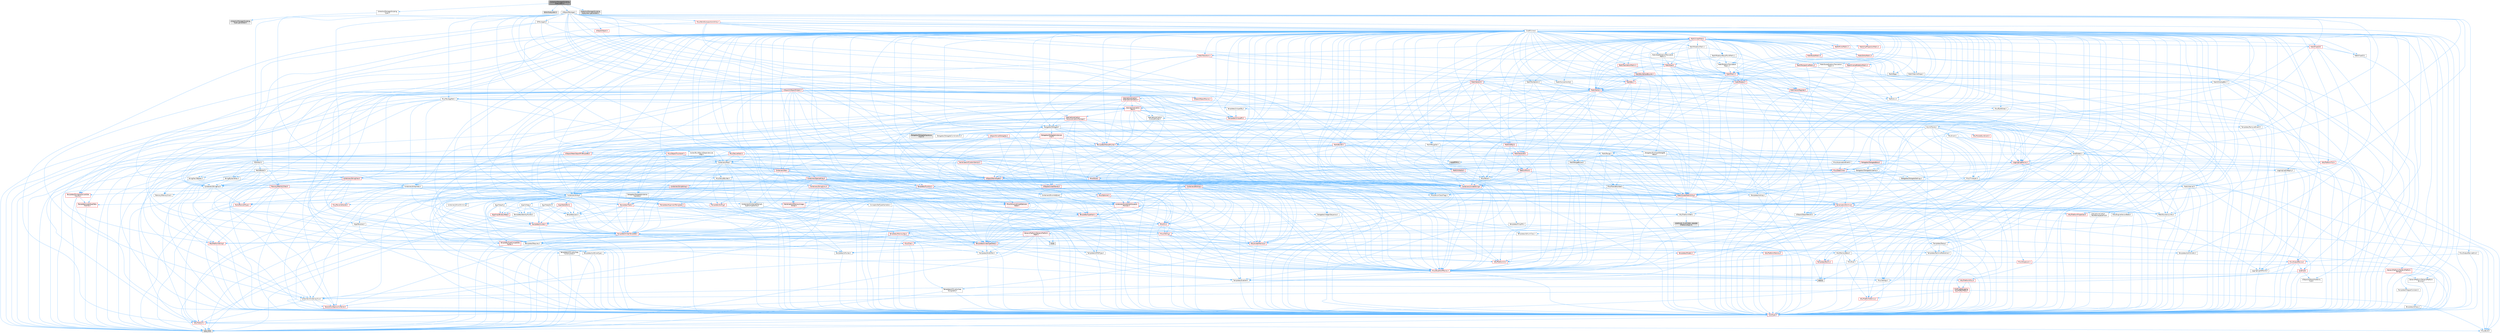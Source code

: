 digraph "CollectionManagerScriptingSubsystem.h"
{
 // INTERACTIVE_SVG=YES
 // LATEX_PDF_SIZE
  bgcolor="transparent";
  edge [fontname=Helvetica,fontsize=10,labelfontname=Helvetica,labelfontsize=10];
  node [fontname=Helvetica,fontsize=10,shape=box,height=0.2,width=0.4];
  Node1 [id="Node000001",label="CollectionManagerScripting\lSubsystem.h",height=0.2,width=0.4,color="gray40", fillcolor="grey60", style="filled", fontcolor="black",tooltip=" "];
  Node1 -> Node2 [id="edge1_Node000001_Node000002",color="steelblue1",style="solid",tooltip=" "];
  Node2 [id="Node000002",label="CollectionManagerScripting\lTypes.h",height=0.2,width=0.4,color="grey40", fillcolor="white", style="filled",URL="$dc/d08/CollectionManagerScriptingTypes_8h.html",tooltip=" "];
  Node2 -> Node3 [id="edge2_Node000002_Node000003",color="steelblue1",style="solid",tooltip=" "];
  Node3 [id="Node000003",label="CollectionManagerScripting\lTypes.generated.h",height=0.2,width=0.4,color="grey60", fillcolor="#E0E0E0", style="filled",tooltip=" "];
  Node1 -> Node4 [id="edge3_Node000001_Node000004",color="steelblue1",style="solid",tooltip=" "];
  Node4 [id="Node000004",label="EditorSubsystem.h",height=0.2,width=0.4,color="grey60", fillcolor="#E0E0E0", style="filled",tooltip=" "];
  Node1 -> Node5 [id="edge4_Node000001_Node000005",color="steelblue1",style="solid",tooltip=" "];
  Node5 [id="Node000005",label="UObject/Package.h",height=0.2,width=0.4,color="grey40", fillcolor="white", style="filled",URL="$dd/d79/Package_8h.html",tooltip=" "];
  Node5 -> Node6 [id="edge5_Node000005_Node000006",color="steelblue1",style="solid",tooltip=" "];
  Node6 [id="Node000006",label="Async/Future.h",height=0.2,width=0.4,color="grey40", fillcolor="white", style="filled",URL="$da/db2/Future_8h.html",tooltip=" "];
  Node6 -> Node7 [id="edge6_Node000006_Node000007",color="steelblue1",style="solid",tooltip=" "];
  Node7 [id="Node000007",label="CoreTypes.h",height=0.2,width=0.4,color="red", fillcolor="#FFF0F0", style="filled",URL="$dc/dec/CoreTypes_8h.html",tooltip=" "];
  Node7 -> Node8 [id="edge7_Node000007_Node000008",color="steelblue1",style="solid",tooltip=" "];
  Node8 [id="Node000008",label="HAL/Platform.h",height=0.2,width=0.4,color="red", fillcolor="#FFF0F0", style="filled",URL="$d9/dd0/Platform_8h.html",tooltip=" "];
  Node8 -> Node9 [id="edge8_Node000008_Node000009",color="steelblue1",style="solid",tooltip=" "];
  Node9 [id="Node000009",label="Misc/Build.h",height=0.2,width=0.4,color="grey40", fillcolor="white", style="filled",URL="$d3/dbb/Build_8h.html",tooltip=" "];
  Node8 -> Node11 [id="edge9_Node000008_Node000011",color="steelblue1",style="solid",tooltip=" "];
  Node11 [id="Node000011",label="type_traits",height=0.2,width=0.4,color="grey60", fillcolor="#E0E0E0", style="filled",tooltip=" "];
  Node6 -> Node21 [id="edge10_Node000006_Node000021",color="steelblue1",style="solid",tooltip=" "];
  Node21 [id="Node000021",label="Misc/AssertionMacros.h",height=0.2,width=0.4,color="red", fillcolor="#FFF0F0", style="filled",URL="$d0/dfa/AssertionMacros_8h.html",tooltip=" "];
  Node21 -> Node7 [id="edge11_Node000021_Node000007",color="steelblue1",style="solid",tooltip=" "];
  Node21 -> Node8 [id="edge12_Node000021_Node000008",color="steelblue1",style="solid",tooltip=" "];
  Node21 -> Node22 [id="edge13_Node000021_Node000022",color="steelblue1",style="solid",tooltip=" "];
  Node22 [id="Node000022",label="HAL/PlatformMisc.h",height=0.2,width=0.4,color="red", fillcolor="#FFF0F0", style="filled",URL="$d0/df5/PlatformMisc_8h.html",tooltip=" "];
  Node22 -> Node7 [id="edge14_Node000022_Node000007",color="steelblue1",style="solid",tooltip=" "];
  Node22 -> Node50 [id="edge15_Node000022_Node000050",color="steelblue1",style="solid",tooltip=" "];
  Node50 [id="Node000050",label="ProfilingDebugging\l/CpuProfilerTrace.h",height=0.2,width=0.4,color="red", fillcolor="#FFF0F0", style="filled",URL="$da/dcb/CpuProfilerTrace_8h.html",tooltip=" "];
  Node50 -> Node7 [id="edge16_Node000050_Node000007",color="steelblue1",style="solid",tooltip=" "];
  Node50 -> Node30 [id="edge17_Node000050_Node000030",color="steelblue1",style="solid",tooltip=" "];
  Node30 [id="Node000030",label="Containers/ContainersFwd.h",height=0.2,width=0.4,color="grey40", fillcolor="white", style="filled",URL="$d4/d0a/ContainersFwd_8h.html",tooltip=" "];
  Node30 -> Node8 [id="edge18_Node000030_Node000008",color="steelblue1",style="solid",tooltip=" "];
  Node30 -> Node7 [id="edge19_Node000030_Node000007",color="steelblue1",style="solid",tooltip=" "];
  Node30 -> Node27 [id="edge20_Node000030_Node000027",color="steelblue1",style="solid",tooltip=" "];
  Node27 [id="Node000027",label="Traits/IsContiguousContainer.h",height=0.2,width=0.4,color="red", fillcolor="#FFF0F0", style="filled",URL="$d5/d3c/IsContiguousContainer_8h.html",tooltip=" "];
  Node27 -> Node7 [id="edge21_Node000027_Node000007",color="steelblue1",style="solid",tooltip=" "];
  Node50 -> Node51 [id="edge22_Node000050_Node000051",color="steelblue1",style="solid",tooltip=" "];
  Node51 [id="Node000051",label="HAL/PlatformAtomics.h",height=0.2,width=0.4,color="red", fillcolor="#FFF0F0", style="filled",URL="$d3/d36/PlatformAtomics_8h.html",tooltip=" "];
  Node51 -> Node7 [id="edge23_Node000051_Node000007",color="steelblue1",style="solid",tooltip=" "];
  Node50 -> Node9 [id="edge24_Node000050_Node000009",color="steelblue1",style="solid",tooltip=" "];
  Node21 -> Node58 [id="edge25_Node000021_Node000058",color="steelblue1",style="solid",tooltip=" "];
  Node58 [id="Node000058",label="Templates/EnableIf.h",height=0.2,width=0.4,color="grey40", fillcolor="white", style="filled",URL="$d7/d60/EnableIf_8h.html",tooltip=" "];
  Node58 -> Node7 [id="edge26_Node000058_Node000007",color="steelblue1",style="solid",tooltip=" "];
  Node21 -> Node64 [id="edge27_Node000021_Node000064",color="steelblue1",style="solid",tooltip=" "];
  Node64 [id="Node000064",label="Misc/VarArgs.h",height=0.2,width=0.4,color="grey40", fillcolor="white", style="filled",URL="$d5/d6f/VarArgs_8h.html",tooltip=" "];
  Node64 -> Node7 [id="edge28_Node000064_Node000007",color="steelblue1",style="solid",tooltip=" "];
  Node21 -> Node71 [id="edge29_Node000021_Node000071",color="steelblue1",style="solid",tooltip=" "];
  Node71 [id="Node000071",label="atomic",height=0.2,width=0.4,color="grey60", fillcolor="#E0E0E0", style="filled",tooltip=" "];
  Node6 -> Node72 [id="edge30_Node000006_Node000072",color="steelblue1",style="solid",tooltip=" "];
  Node72 [id="Node000072",label="Templates/UnrealTemplate.h",height=0.2,width=0.4,color="red", fillcolor="#FFF0F0", style="filled",URL="$d4/d24/UnrealTemplate_8h.html",tooltip=" "];
  Node72 -> Node7 [id="edge31_Node000072_Node000007",color="steelblue1",style="solid",tooltip=" "];
  Node72 -> Node73 [id="edge32_Node000072_Node000073",color="steelblue1",style="solid",tooltip=" "];
  Node73 [id="Node000073",label="Templates/IsPointer.h",height=0.2,width=0.4,color="grey40", fillcolor="white", style="filled",URL="$d7/d05/IsPointer_8h.html",tooltip=" "];
  Node73 -> Node7 [id="edge33_Node000073_Node000007",color="steelblue1",style="solid",tooltip=" "];
  Node72 -> Node74 [id="edge34_Node000072_Node000074",color="steelblue1",style="solid",tooltip=" "];
  Node74 [id="Node000074",label="HAL/UnrealMemory.h",height=0.2,width=0.4,color="red", fillcolor="#FFF0F0", style="filled",URL="$d9/d96/UnrealMemory_8h.html",tooltip=" "];
  Node74 -> Node7 [id="edge35_Node000074_Node000007",color="steelblue1",style="solid",tooltip=" "];
  Node74 -> Node78 [id="edge36_Node000074_Node000078",color="steelblue1",style="solid",tooltip=" "];
  Node78 [id="Node000078",label="HAL/MemoryBase.h",height=0.2,width=0.4,color="grey40", fillcolor="white", style="filled",URL="$d6/d9f/MemoryBase_8h.html",tooltip=" "];
  Node78 -> Node7 [id="edge37_Node000078_Node000007",color="steelblue1",style="solid",tooltip=" "];
  Node78 -> Node51 [id="edge38_Node000078_Node000051",color="steelblue1",style="solid",tooltip=" "];
  Node78 -> Node34 [id="edge39_Node000078_Node000034",color="steelblue1",style="solid",tooltip=" "];
  Node34 [id="Node000034",label="HAL/PlatformCrt.h",height=0.2,width=0.4,color="red", fillcolor="#FFF0F0", style="filled",URL="$d8/d75/PlatformCrt_8h.html",tooltip=" "];
  Node78 -> Node79 [id="edge40_Node000078_Node000079",color="steelblue1",style="solid",tooltip=" "];
  Node79 [id="Node000079",label="Misc/Exec.h",height=0.2,width=0.4,color="grey40", fillcolor="white", style="filled",URL="$de/ddb/Exec_8h.html",tooltip=" "];
  Node79 -> Node7 [id="edge41_Node000079_Node000007",color="steelblue1",style="solid",tooltip=" "];
  Node79 -> Node21 [id="edge42_Node000079_Node000021",color="steelblue1",style="solid",tooltip=" "];
  Node78 -> Node80 [id="edge43_Node000078_Node000080",color="steelblue1",style="solid",tooltip=" "];
  Node80 [id="Node000080",label="Misc/OutputDevice.h",height=0.2,width=0.4,color="red", fillcolor="#FFF0F0", style="filled",URL="$d7/d32/OutputDevice_8h.html",tooltip=" "];
  Node80 -> Node29 [id="edge44_Node000080_Node000029",color="steelblue1",style="solid",tooltip=" "];
  Node29 [id="Node000029",label="CoreFwd.h",height=0.2,width=0.4,color="red", fillcolor="#FFF0F0", style="filled",URL="$d1/d1e/CoreFwd_8h.html",tooltip=" "];
  Node29 -> Node7 [id="edge45_Node000029_Node000007",color="steelblue1",style="solid",tooltip=" "];
  Node29 -> Node30 [id="edge46_Node000029_Node000030",color="steelblue1",style="solid",tooltip=" "];
  Node29 -> Node32 [id="edge47_Node000029_Node000032",color="steelblue1",style="solid",tooltip=" "];
  Node32 [id="Node000032",label="UObject/UObjectHierarchy\lFwd.h",height=0.2,width=0.4,color="grey40", fillcolor="white", style="filled",URL="$d3/d13/UObjectHierarchyFwd_8h.html",tooltip=" "];
  Node80 -> Node7 [id="edge48_Node000080_Node000007",color="steelblue1",style="solid",tooltip=" "];
  Node80 -> Node81 [id="edge49_Node000080_Node000081",color="steelblue1",style="solid",tooltip=" "];
  Node81 [id="Node000081",label="Logging/LogVerbosity.h",height=0.2,width=0.4,color="grey40", fillcolor="white", style="filled",URL="$d2/d8f/LogVerbosity_8h.html",tooltip=" "];
  Node81 -> Node7 [id="edge50_Node000081_Node000007",color="steelblue1",style="solid",tooltip=" "];
  Node80 -> Node64 [id="edge51_Node000080_Node000064",color="steelblue1",style="solid",tooltip=" "];
  Node78 -> Node82 [id="edge52_Node000078_Node000082",color="steelblue1",style="solid",tooltip=" "];
  Node82 [id="Node000082",label="Templates/Atomic.h",height=0.2,width=0.4,color="red", fillcolor="#FFF0F0", style="filled",URL="$d3/d91/Atomic_8h.html",tooltip=" "];
  Node82 -> Node71 [id="edge53_Node000082_Node000071",color="steelblue1",style="solid",tooltip=" "];
  Node74 -> Node91 [id="edge54_Node000074_Node000091",color="steelblue1",style="solid",tooltip=" "];
  Node91 [id="Node000091",label="HAL/PlatformMemory.h",height=0.2,width=0.4,color="red", fillcolor="#FFF0F0", style="filled",URL="$de/d68/PlatformMemory_8h.html",tooltip=" "];
  Node91 -> Node7 [id="edge55_Node000091_Node000007",color="steelblue1",style="solid",tooltip=" "];
  Node74 -> Node73 [id="edge56_Node000074_Node000073",color="steelblue1",style="solid",tooltip=" "];
  Node72 -> Node96 [id="edge57_Node000072_Node000096",color="steelblue1",style="solid",tooltip=" "];
  Node96 [id="Node000096",label="Templates/UnrealTypeTraits.h",height=0.2,width=0.4,color="red", fillcolor="#FFF0F0", style="filled",URL="$d2/d2d/UnrealTypeTraits_8h.html",tooltip=" "];
  Node96 -> Node7 [id="edge58_Node000096_Node000007",color="steelblue1",style="solid",tooltip=" "];
  Node96 -> Node73 [id="edge59_Node000096_Node000073",color="steelblue1",style="solid",tooltip=" "];
  Node96 -> Node21 [id="edge60_Node000096_Node000021",color="steelblue1",style="solid",tooltip=" "];
  Node96 -> Node87 [id="edge61_Node000096_Node000087",color="steelblue1",style="solid",tooltip=" "];
  Node87 [id="Node000087",label="Templates/AndOrNot.h",height=0.2,width=0.4,color="grey40", fillcolor="white", style="filled",URL="$db/d0a/AndOrNot_8h.html",tooltip=" "];
  Node87 -> Node7 [id="edge62_Node000087_Node000007",color="steelblue1",style="solid",tooltip=" "];
  Node96 -> Node58 [id="edge63_Node000096_Node000058",color="steelblue1",style="solid",tooltip=" "];
  Node96 -> Node97 [id="edge64_Node000096_Node000097",color="steelblue1",style="solid",tooltip=" "];
  Node97 [id="Node000097",label="Templates/IsArithmetic.h",height=0.2,width=0.4,color="grey40", fillcolor="white", style="filled",URL="$d2/d5d/IsArithmetic_8h.html",tooltip=" "];
  Node97 -> Node7 [id="edge65_Node000097_Node000007",color="steelblue1",style="solid",tooltip=" "];
  Node96 -> Node98 [id="edge66_Node000096_Node000098",color="steelblue1",style="solid",tooltip=" "];
  Node98 [id="Node000098",label="Templates/Models.h",height=0.2,width=0.4,color="red", fillcolor="#FFF0F0", style="filled",URL="$d3/d0c/Models_8h.html",tooltip=" "];
  Node96 -> Node99 [id="edge67_Node000096_Node000099",color="steelblue1",style="solid",tooltip=" "];
  Node99 [id="Node000099",label="Templates/IsPODType.h",height=0.2,width=0.4,color="grey40", fillcolor="white", style="filled",URL="$d7/db1/IsPODType_8h.html",tooltip=" "];
  Node99 -> Node7 [id="edge68_Node000099_Node000007",color="steelblue1",style="solid",tooltip=" "];
  Node96 -> Node100 [id="edge69_Node000096_Node000100",color="steelblue1",style="solid",tooltip=" "];
  Node100 [id="Node000100",label="Templates/IsUECoreType.h",height=0.2,width=0.4,color="grey40", fillcolor="white", style="filled",URL="$d1/db8/IsUECoreType_8h.html",tooltip=" "];
  Node100 -> Node7 [id="edge70_Node000100_Node000007",color="steelblue1",style="solid",tooltip=" "];
  Node100 -> Node11 [id="edge71_Node000100_Node000011",color="steelblue1",style="solid",tooltip=" "];
  Node96 -> Node88 [id="edge72_Node000096_Node000088",color="steelblue1",style="solid",tooltip=" "];
  Node88 [id="Node000088",label="Templates/IsTriviallyCopy\lConstructible.h",height=0.2,width=0.4,color="grey40", fillcolor="white", style="filled",URL="$d3/d78/IsTriviallyCopyConstructible_8h.html",tooltip=" "];
  Node88 -> Node7 [id="edge73_Node000088_Node000007",color="steelblue1",style="solid",tooltip=" "];
  Node88 -> Node11 [id="edge74_Node000088_Node000011",color="steelblue1",style="solid",tooltip=" "];
  Node72 -> Node101 [id="edge75_Node000072_Node000101",color="steelblue1",style="solid",tooltip=" "];
  Node101 [id="Node000101",label="Templates/RemoveReference.h",height=0.2,width=0.4,color="grey40", fillcolor="white", style="filled",URL="$da/dbe/RemoveReference_8h.html",tooltip=" "];
  Node101 -> Node7 [id="edge76_Node000101_Node000007",color="steelblue1",style="solid",tooltip=" "];
  Node72 -> Node66 [id="edge77_Node000072_Node000066",color="steelblue1",style="solid",tooltip=" "];
  Node66 [id="Node000066",label="Templates/Requires.h",height=0.2,width=0.4,color="grey40", fillcolor="white", style="filled",URL="$dc/d96/Requires_8h.html",tooltip=" "];
  Node66 -> Node58 [id="edge78_Node000066_Node000058",color="steelblue1",style="solid",tooltip=" "];
  Node66 -> Node11 [id="edge79_Node000066_Node000011",color="steelblue1",style="solid",tooltip=" "];
  Node72 -> Node102 [id="edge80_Node000072_Node000102",color="steelblue1",style="solid",tooltip=" "];
  Node102 [id="Node000102",label="Templates/TypeCompatible\lBytes.h",height=0.2,width=0.4,color="red", fillcolor="#FFF0F0", style="filled",URL="$df/d0a/TypeCompatibleBytes_8h.html",tooltip=" "];
  Node102 -> Node7 [id="edge81_Node000102_Node000007",color="steelblue1",style="solid",tooltip=" "];
  Node102 -> Node11 [id="edge82_Node000102_Node000011",color="steelblue1",style="solid",tooltip=" "];
  Node72 -> Node27 [id="edge83_Node000072_Node000027",color="steelblue1",style="solid",tooltip=" "];
  Node72 -> Node11 [id="edge84_Node000072_Node000011",color="steelblue1",style="solid",tooltip=" "];
  Node6 -> Node104 [id="edge85_Node000006_Node000104",color="steelblue1",style="solid",tooltip=" "];
  Node104 [id="Node000104",label="Templates/Function.h",height=0.2,width=0.4,color="red", fillcolor="#FFF0F0", style="filled",URL="$df/df5/Function_8h.html",tooltip=" "];
  Node104 -> Node7 [id="edge86_Node000104_Node000007",color="steelblue1",style="solid",tooltip=" "];
  Node104 -> Node21 [id="edge87_Node000104_Node000021",color="steelblue1",style="solid",tooltip=" "];
  Node104 -> Node105 [id="edge88_Node000104_Node000105",color="steelblue1",style="solid",tooltip=" "];
  Node105 [id="Node000105",label="Misc/IntrusiveUnsetOptional\lState.h",height=0.2,width=0.4,color="red", fillcolor="#FFF0F0", style="filled",URL="$d2/d0a/IntrusiveUnsetOptionalState_8h.html",tooltip=" "];
  Node104 -> Node74 [id="edge89_Node000104_Node000074",color="steelblue1",style="solid",tooltip=" "];
  Node104 -> Node96 [id="edge90_Node000104_Node000096",color="steelblue1",style="solid",tooltip=" "];
  Node104 -> Node108 [id="edge91_Node000104_Node000108",color="steelblue1",style="solid",tooltip=" "];
  Node108 [id="Node000108",label="Templates/Invoke.h",height=0.2,width=0.4,color="red", fillcolor="#FFF0F0", style="filled",URL="$d7/deb/Invoke_8h.html",tooltip=" "];
  Node108 -> Node7 [id="edge92_Node000108_Node000007",color="steelblue1",style="solid",tooltip=" "];
  Node108 -> Node72 [id="edge93_Node000108_Node000072",color="steelblue1",style="solid",tooltip=" "];
  Node108 -> Node11 [id="edge94_Node000108_Node000011",color="steelblue1",style="solid",tooltip=" "];
  Node104 -> Node72 [id="edge95_Node000104_Node000072",color="steelblue1",style="solid",tooltip=" "];
  Node104 -> Node66 [id="edge96_Node000104_Node000066",color="steelblue1",style="solid",tooltip=" "];
  Node104 -> Node110 [id="edge97_Node000104_Node000110",color="steelblue1",style="solid",tooltip=" "];
  Node110 [id="Node000110",label="Math/UnrealMathUtility.h",height=0.2,width=0.4,color="red", fillcolor="#FFF0F0", style="filled",URL="$db/db8/UnrealMathUtility_8h.html",tooltip=" "];
  Node110 -> Node7 [id="edge98_Node000110_Node000007",color="steelblue1",style="solid",tooltip=" "];
  Node110 -> Node21 [id="edge99_Node000110_Node000021",color="steelblue1",style="solid",tooltip=" "];
  Node110 -> Node111 [id="edge100_Node000110_Node000111",color="steelblue1",style="solid",tooltip=" "];
  Node111 [id="Node000111",label="HAL/PlatformMath.h",height=0.2,width=0.4,color="grey40", fillcolor="white", style="filled",URL="$dc/d53/PlatformMath_8h.html",tooltip=" "];
  Node111 -> Node7 [id="edge101_Node000111_Node000007",color="steelblue1",style="solid",tooltip=" "];
  Node111 -> Node112 [id="edge102_Node000111_Node000112",color="steelblue1",style="solid",tooltip=" "];
  Node112 [id="Node000112",label="GenericPlatform/GenericPlatform\lMath.h",height=0.2,width=0.4,color="red", fillcolor="#FFF0F0", style="filled",URL="$d5/d79/GenericPlatformMath_8h.html",tooltip=" "];
  Node112 -> Node7 [id="edge103_Node000112_Node000007",color="steelblue1",style="solid",tooltip=" "];
  Node112 -> Node30 [id="edge104_Node000112_Node000030",color="steelblue1",style="solid",tooltip=" "];
  Node112 -> Node34 [id="edge105_Node000112_Node000034",color="steelblue1",style="solid",tooltip=" "];
  Node112 -> Node87 [id="edge106_Node000112_Node000087",color="steelblue1",style="solid",tooltip=" "];
  Node112 -> Node113 [id="edge107_Node000112_Node000113",color="steelblue1",style="solid",tooltip=" "];
  Node113 [id="Node000113",label="Templates/Decay.h",height=0.2,width=0.4,color="grey40", fillcolor="white", style="filled",URL="$dd/d0f/Decay_8h.html",tooltip=" "];
  Node113 -> Node7 [id="edge108_Node000113_Node000007",color="steelblue1",style="solid",tooltip=" "];
  Node113 -> Node101 [id="edge109_Node000113_Node000101",color="steelblue1",style="solid",tooltip=" "];
  Node113 -> Node11 [id="edge110_Node000113_Node000011",color="steelblue1",style="solid",tooltip=" "];
  Node112 -> Node96 [id="edge111_Node000112_Node000096",color="steelblue1",style="solid",tooltip=" "];
  Node112 -> Node66 [id="edge112_Node000112_Node000066",color="steelblue1",style="solid",tooltip=" "];
  Node112 -> Node102 [id="edge113_Node000112_Node000102",color="steelblue1",style="solid",tooltip=" "];
  Node112 -> Node117 [id="edge114_Node000112_Node000117",color="steelblue1",style="solid",tooltip=" "];
  Node117 [id="Node000117",label="limits",height=0.2,width=0.4,color="grey60", fillcolor="#E0E0E0", style="filled",tooltip=" "];
  Node112 -> Node11 [id="edge115_Node000112_Node000011",color="steelblue1",style="solid",tooltip=" "];
  Node111 -> Node118 [id="edge116_Node000111_Node000118",color="steelblue1",style="solid",tooltip=" "];
  Node118 [id="Node000118",label="COMPILED_PLATFORM_HEADER\l(PlatformMath.h)",height=0.2,width=0.4,color="grey60", fillcolor="#E0E0E0", style="filled",tooltip=" "];
  Node110 -> Node66 [id="edge117_Node000110_Node000066",color="steelblue1",style="solid",tooltip=" "];
  Node104 -> Node11 [id="edge118_Node000104_Node000011",color="steelblue1",style="solid",tooltip=" "];
  Node6 -> Node119 [id="edge119_Node000006_Node000119",color="steelblue1",style="solid",tooltip=" "];
  Node119 [id="Node000119",label="Misc/Timespan.h",height=0.2,width=0.4,color="grey40", fillcolor="white", style="filled",URL="$da/dd9/Timespan_8h.html",tooltip=" "];
  Node119 -> Node7 [id="edge120_Node000119_Node000007",color="steelblue1",style="solid",tooltip=" "];
  Node119 -> Node120 [id="edge121_Node000119_Node000120",color="steelblue1",style="solid",tooltip=" "];
  Node120 [id="Node000120",label="Math/Interval.h",height=0.2,width=0.4,color="grey40", fillcolor="white", style="filled",URL="$d1/d55/Interval_8h.html",tooltip=" "];
  Node120 -> Node7 [id="edge122_Node000120_Node000007",color="steelblue1",style="solid",tooltip=" "];
  Node120 -> Node97 [id="edge123_Node000120_Node000097",color="steelblue1",style="solid",tooltip=" "];
  Node120 -> Node96 [id="edge124_Node000120_Node000096",color="steelblue1",style="solid",tooltip=" "];
  Node120 -> Node44 [id="edge125_Node000120_Node000044",color="steelblue1",style="solid",tooltip=" "];
  Node44 [id="Node000044",label="Math/NumericLimits.h",height=0.2,width=0.4,color="grey40", fillcolor="white", style="filled",URL="$df/d1b/NumericLimits_8h.html",tooltip=" "];
  Node44 -> Node7 [id="edge126_Node000044_Node000007",color="steelblue1",style="solid",tooltip=" "];
  Node120 -> Node110 [id="edge127_Node000120_Node000110",color="steelblue1",style="solid",tooltip=" "];
  Node119 -> Node110 [id="edge128_Node000119_Node000110",color="steelblue1",style="solid",tooltip=" "];
  Node119 -> Node21 [id="edge129_Node000119_Node000021",color="steelblue1",style="solid",tooltip=" "];
  Node6 -> Node121 [id="edge130_Node000006_Node000121",color="steelblue1",style="solid",tooltip=" "];
  Node121 [id="Node000121",label="Templates/SharedPointer.h",height=0.2,width=0.4,color="red", fillcolor="#FFF0F0", style="filled",URL="$d2/d17/SharedPointer_8h.html",tooltip=" "];
  Node121 -> Node7 [id="edge131_Node000121_Node000007",color="steelblue1",style="solid",tooltip=" "];
  Node121 -> Node105 [id="edge132_Node000121_Node000105",color="steelblue1",style="solid",tooltip=" "];
  Node121 -> Node122 [id="edge133_Node000121_Node000122",color="steelblue1",style="solid",tooltip=" "];
  Node122 [id="Node000122",label="Templates/PointerIsConvertible\lFromTo.h",height=0.2,width=0.4,color="red", fillcolor="#FFF0F0", style="filled",URL="$d6/d65/PointerIsConvertibleFromTo_8h.html",tooltip=" "];
  Node122 -> Node7 [id="edge134_Node000122_Node000007",color="steelblue1",style="solid",tooltip=" "];
  Node122 -> Node123 [id="edge135_Node000122_Node000123",color="steelblue1",style="solid",tooltip=" "];
  Node123 [id="Node000123",label="Templates/LosesQualifiers\lFromTo.h",height=0.2,width=0.4,color="red", fillcolor="#FFF0F0", style="filled",URL="$d2/db3/LosesQualifiersFromTo_8h.html",tooltip=" "];
  Node123 -> Node11 [id="edge136_Node000123_Node000011",color="steelblue1",style="solid",tooltip=" "];
  Node122 -> Node11 [id="edge137_Node000122_Node000011",color="steelblue1",style="solid",tooltip=" "];
  Node121 -> Node21 [id="edge138_Node000121_Node000021",color="steelblue1",style="solid",tooltip=" "];
  Node121 -> Node74 [id="edge139_Node000121_Node000074",color="steelblue1",style="solid",tooltip=" "];
  Node121 -> Node124 [id="edge140_Node000121_Node000124",color="steelblue1",style="solid",tooltip=" "];
  Node124 [id="Node000124",label="Containers/Array.h",height=0.2,width=0.4,color="grey40", fillcolor="white", style="filled",URL="$df/dd0/Array_8h.html",tooltip=" "];
  Node124 -> Node7 [id="edge141_Node000124_Node000007",color="steelblue1",style="solid",tooltip=" "];
  Node124 -> Node21 [id="edge142_Node000124_Node000021",color="steelblue1",style="solid",tooltip=" "];
  Node124 -> Node105 [id="edge143_Node000124_Node000105",color="steelblue1",style="solid",tooltip=" "];
  Node124 -> Node125 [id="edge144_Node000124_Node000125",color="steelblue1",style="solid",tooltip=" "];
  Node125 [id="Node000125",label="Misc/ReverseIterate.h",height=0.2,width=0.4,color="red", fillcolor="#FFF0F0", style="filled",URL="$db/de3/ReverseIterate_8h.html",tooltip=" "];
  Node125 -> Node8 [id="edge145_Node000125_Node000008",color="steelblue1",style="solid",tooltip=" "];
  Node124 -> Node74 [id="edge146_Node000124_Node000074",color="steelblue1",style="solid",tooltip=" "];
  Node124 -> Node96 [id="edge147_Node000124_Node000096",color="steelblue1",style="solid",tooltip=" "];
  Node124 -> Node72 [id="edge148_Node000124_Node000072",color="steelblue1",style="solid",tooltip=" "];
  Node124 -> Node127 [id="edge149_Node000124_Node000127",color="steelblue1",style="solid",tooltip=" "];
  Node127 [id="Node000127",label="Containers/AllowShrinking.h",height=0.2,width=0.4,color="grey40", fillcolor="white", style="filled",URL="$d7/d1a/AllowShrinking_8h.html",tooltip=" "];
  Node127 -> Node7 [id="edge150_Node000127_Node000007",color="steelblue1",style="solid",tooltip=" "];
  Node124 -> Node128 [id="edge151_Node000124_Node000128",color="steelblue1",style="solid",tooltip=" "];
  Node128 [id="Node000128",label="Containers/ContainerAllocation\lPolicies.h",height=0.2,width=0.4,color="red", fillcolor="#FFF0F0", style="filled",URL="$d7/dff/ContainerAllocationPolicies_8h.html",tooltip=" "];
  Node128 -> Node7 [id="edge152_Node000128_Node000007",color="steelblue1",style="solid",tooltip=" "];
  Node128 -> Node128 [id="edge153_Node000128_Node000128",color="steelblue1",style="solid",tooltip=" "];
  Node128 -> Node111 [id="edge154_Node000128_Node000111",color="steelblue1",style="solid",tooltip=" "];
  Node128 -> Node74 [id="edge155_Node000128_Node000074",color="steelblue1",style="solid",tooltip=" "];
  Node128 -> Node44 [id="edge156_Node000128_Node000044",color="steelblue1",style="solid",tooltip=" "];
  Node128 -> Node21 [id="edge157_Node000128_Node000021",color="steelblue1",style="solid",tooltip=" "];
  Node128 -> Node131 [id="edge158_Node000128_Node000131",color="steelblue1",style="solid",tooltip=" "];
  Node131 [id="Node000131",label="Templates/MemoryOps.h",height=0.2,width=0.4,color="red", fillcolor="#FFF0F0", style="filled",URL="$db/dea/MemoryOps_8h.html",tooltip=" "];
  Node131 -> Node7 [id="edge159_Node000131_Node000007",color="steelblue1",style="solid",tooltip=" "];
  Node131 -> Node74 [id="edge160_Node000131_Node000074",color="steelblue1",style="solid",tooltip=" "];
  Node131 -> Node89 [id="edge161_Node000131_Node000089",color="steelblue1",style="solid",tooltip=" "];
  Node89 [id="Node000089",label="Templates/IsTriviallyCopy\lAssignable.h",height=0.2,width=0.4,color="grey40", fillcolor="white", style="filled",URL="$d2/df2/IsTriviallyCopyAssignable_8h.html",tooltip=" "];
  Node89 -> Node7 [id="edge162_Node000089_Node000007",color="steelblue1",style="solid",tooltip=" "];
  Node89 -> Node11 [id="edge163_Node000089_Node000011",color="steelblue1",style="solid",tooltip=" "];
  Node131 -> Node88 [id="edge164_Node000131_Node000088",color="steelblue1",style="solid",tooltip=" "];
  Node131 -> Node66 [id="edge165_Node000131_Node000066",color="steelblue1",style="solid",tooltip=" "];
  Node131 -> Node96 [id="edge166_Node000131_Node000096",color="steelblue1",style="solid",tooltip=" "];
  Node131 -> Node11 [id="edge167_Node000131_Node000011",color="steelblue1",style="solid",tooltip=" "];
  Node128 -> Node102 [id="edge168_Node000128_Node000102",color="steelblue1",style="solid",tooltip=" "];
  Node128 -> Node11 [id="edge169_Node000128_Node000011",color="steelblue1",style="solid",tooltip=" "];
  Node124 -> Node132 [id="edge170_Node000124_Node000132",color="steelblue1",style="solid",tooltip=" "];
  Node132 [id="Node000132",label="Containers/ContainerElement\lTypeCompatibility.h",height=0.2,width=0.4,color="grey40", fillcolor="white", style="filled",URL="$df/ddf/ContainerElementTypeCompatibility_8h.html",tooltip=" "];
  Node132 -> Node7 [id="edge171_Node000132_Node000007",color="steelblue1",style="solid",tooltip=" "];
  Node132 -> Node96 [id="edge172_Node000132_Node000096",color="steelblue1",style="solid",tooltip=" "];
  Node124 -> Node133 [id="edge173_Node000124_Node000133",color="steelblue1",style="solid",tooltip=" "];
  Node133 [id="Node000133",label="Serialization/Archive.h",height=0.2,width=0.4,color="red", fillcolor="#FFF0F0", style="filled",URL="$d7/d3b/Archive_8h.html",tooltip=" "];
  Node133 -> Node29 [id="edge174_Node000133_Node000029",color="steelblue1",style="solid",tooltip=" "];
  Node133 -> Node7 [id="edge175_Node000133_Node000007",color="steelblue1",style="solid",tooltip=" "];
  Node133 -> Node134 [id="edge176_Node000133_Node000134",color="steelblue1",style="solid",tooltip=" "];
  Node134 [id="Node000134",label="HAL/PlatformProperties.h",height=0.2,width=0.4,color="red", fillcolor="#FFF0F0", style="filled",URL="$d9/db0/PlatformProperties_8h.html",tooltip=" "];
  Node134 -> Node7 [id="edge177_Node000134_Node000007",color="steelblue1",style="solid",tooltip=" "];
  Node133 -> Node137 [id="edge178_Node000133_Node000137",color="steelblue1",style="solid",tooltip=" "];
  Node137 [id="Node000137",label="Internationalization\l/TextNamespaceFwd.h",height=0.2,width=0.4,color="grey40", fillcolor="white", style="filled",URL="$d8/d97/TextNamespaceFwd_8h.html",tooltip=" "];
  Node137 -> Node7 [id="edge179_Node000137_Node000007",color="steelblue1",style="solid",tooltip=" "];
  Node133 -> Node21 [id="edge180_Node000133_Node000021",color="steelblue1",style="solid",tooltip=" "];
  Node133 -> Node9 [id="edge181_Node000133_Node000009",color="steelblue1",style="solid",tooltip=" "];
  Node133 -> Node138 [id="edge182_Node000133_Node000138",color="steelblue1",style="solid",tooltip=" "];
  Node138 [id="Node000138",label="Misc/EngineVersionBase.h",height=0.2,width=0.4,color="grey40", fillcolor="white", style="filled",URL="$d5/d2b/EngineVersionBase_8h.html",tooltip=" "];
  Node138 -> Node7 [id="edge183_Node000138_Node000007",color="steelblue1",style="solid",tooltip=" "];
  Node133 -> Node64 [id="edge184_Node000133_Node000064",color="steelblue1",style="solid",tooltip=" "];
  Node133 -> Node58 [id="edge185_Node000133_Node000058",color="steelblue1",style="solid",tooltip=" "];
  Node133 -> Node141 [id="edge186_Node000133_Node000141",color="steelblue1",style="solid",tooltip=" "];
  Node141 [id="Node000141",label="Templates/IsEnumClass.h",height=0.2,width=0.4,color="grey40", fillcolor="white", style="filled",URL="$d7/d15/IsEnumClass_8h.html",tooltip=" "];
  Node141 -> Node7 [id="edge187_Node000141_Node000007",color="steelblue1",style="solid",tooltip=" "];
  Node141 -> Node87 [id="edge188_Node000141_Node000087",color="steelblue1",style="solid",tooltip=" "];
  Node133 -> Node72 [id="edge189_Node000133_Node000072",color="steelblue1",style="solid",tooltip=" "];
  Node133 -> Node142 [id="edge190_Node000133_Node000142",color="steelblue1",style="solid",tooltip=" "];
  Node142 [id="Node000142",label="UObject/ObjectVersion.h",height=0.2,width=0.4,color="grey40", fillcolor="white", style="filled",URL="$da/d63/ObjectVersion_8h.html",tooltip=" "];
  Node142 -> Node7 [id="edge191_Node000142_Node000007",color="steelblue1",style="solid",tooltip=" "];
  Node124 -> Node143 [id="edge192_Node000124_Node000143",color="steelblue1",style="solid",tooltip=" "];
  Node143 [id="Node000143",label="Serialization/MemoryImage\lWriter.h",height=0.2,width=0.4,color="red", fillcolor="#FFF0F0", style="filled",URL="$d0/d08/MemoryImageWriter_8h.html",tooltip=" "];
  Node143 -> Node7 [id="edge193_Node000143_Node000007",color="steelblue1",style="solid",tooltip=" "];
  Node124 -> Node157 [id="edge194_Node000124_Node000157",color="steelblue1",style="solid",tooltip=" "];
  Node157 [id="Node000157",label="Algo/Heapify.h",height=0.2,width=0.4,color="grey40", fillcolor="white", style="filled",URL="$d0/d2a/Heapify_8h.html",tooltip=" "];
  Node157 -> Node158 [id="edge195_Node000157_Node000158",color="steelblue1",style="solid",tooltip=" "];
  Node158 [id="Node000158",label="Algo/Impl/BinaryHeap.h",height=0.2,width=0.4,color="red", fillcolor="#FFF0F0", style="filled",URL="$d7/da3/Algo_2Impl_2BinaryHeap_8h.html",tooltip=" "];
  Node158 -> Node108 [id="edge196_Node000158_Node000108",color="steelblue1",style="solid",tooltip=" "];
  Node158 -> Node11 [id="edge197_Node000158_Node000011",color="steelblue1",style="solid",tooltip=" "];
  Node157 -> Node161 [id="edge198_Node000157_Node000161",color="steelblue1",style="solid",tooltip=" "];
  Node161 [id="Node000161",label="Templates/IdentityFunctor.h",height=0.2,width=0.4,color="grey40", fillcolor="white", style="filled",URL="$d7/d2e/IdentityFunctor_8h.html",tooltip=" "];
  Node161 -> Node8 [id="edge199_Node000161_Node000008",color="steelblue1",style="solid",tooltip=" "];
  Node157 -> Node108 [id="edge200_Node000157_Node000108",color="steelblue1",style="solid",tooltip=" "];
  Node157 -> Node162 [id="edge201_Node000157_Node000162",color="steelblue1",style="solid",tooltip=" "];
  Node162 [id="Node000162",label="Templates/Less.h",height=0.2,width=0.4,color="grey40", fillcolor="white", style="filled",URL="$de/dc8/Less_8h.html",tooltip=" "];
  Node162 -> Node7 [id="edge202_Node000162_Node000007",color="steelblue1",style="solid",tooltip=" "];
  Node162 -> Node72 [id="edge203_Node000162_Node000072",color="steelblue1",style="solid",tooltip=" "];
  Node157 -> Node72 [id="edge204_Node000157_Node000072",color="steelblue1",style="solid",tooltip=" "];
  Node124 -> Node163 [id="edge205_Node000124_Node000163",color="steelblue1",style="solid",tooltip=" "];
  Node163 [id="Node000163",label="Algo/HeapSort.h",height=0.2,width=0.4,color="grey40", fillcolor="white", style="filled",URL="$d3/d92/HeapSort_8h.html",tooltip=" "];
  Node163 -> Node158 [id="edge206_Node000163_Node000158",color="steelblue1",style="solid",tooltip=" "];
  Node163 -> Node161 [id="edge207_Node000163_Node000161",color="steelblue1",style="solid",tooltip=" "];
  Node163 -> Node162 [id="edge208_Node000163_Node000162",color="steelblue1",style="solid",tooltip=" "];
  Node163 -> Node72 [id="edge209_Node000163_Node000072",color="steelblue1",style="solid",tooltip=" "];
  Node124 -> Node164 [id="edge210_Node000124_Node000164",color="steelblue1",style="solid",tooltip=" "];
  Node164 [id="Node000164",label="Algo/IsHeap.h",height=0.2,width=0.4,color="grey40", fillcolor="white", style="filled",URL="$de/d32/IsHeap_8h.html",tooltip=" "];
  Node164 -> Node158 [id="edge211_Node000164_Node000158",color="steelblue1",style="solid",tooltip=" "];
  Node164 -> Node161 [id="edge212_Node000164_Node000161",color="steelblue1",style="solid",tooltip=" "];
  Node164 -> Node108 [id="edge213_Node000164_Node000108",color="steelblue1",style="solid",tooltip=" "];
  Node164 -> Node162 [id="edge214_Node000164_Node000162",color="steelblue1",style="solid",tooltip=" "];
  Node164 -> Node72 [id="edge215_Node000164_Node000072",color="steelblue1",style="solid",tooltip=" "];
  Node124 -> Node158 [id="edge216_Node000124_Node000158",color="steelblue1",style="solid",tooltip=" "];
  Node124 -> Node165 [id="edge217_Node000124_Node000165",color="steelblue1",style="solid",tooltip=" "];
  Node165 [id="Node000165",label="Algo/StableSort.h",height=0.2,width=0.4,color="red", fillcolor="#FFF0F0", style="filled",URL="$d7/d3c/StableSort_8h.html",tooltip=" "];
  Node165 -> Node161 [id="edge218_Node000165_Node000161",color="steelblue1",style="solid",tooltip=" "];
  Node165 -> Node108 [id="edge219_Node000165_Node000108",color="steelblue1",style="solid",tooltip=" "];
  Node165 -> Node162 [id="edge220_Node000165_Node000162",color="steelblue1",style="solid",tooltip=" "];
  Node165 -> Node72 [id="edge221_Node000165_Node000072",color="steelblue1",style="solid",tooltip=" "];
  Node124 -> Node168 [id="edge222_Node000124_Node000168",color="steelblue1",style="solid",tooltip=" "];
  Node168 [id="Node000168",label="Concepts/GetTypeHashable.h",height=0.2,width=0.4,color="grey40", fillcolor="white", style="filled",URL="$d3/da2/GetTypeHashable_8h.html",tooltip=" "];
  Node168 -> Node7 [id="edge223_Node000168_Node000007",color="steelblue1",style="solid",tooltip=" "];
  Node168 -> Node148 [id="edge224_Node000168_Node000148",color="steelblue1",style="solid",tooltip=" "];
  Node148 [id="Node000148",label="Templates/TypeHash.h",height=0.2,width=0.4,color="red", fillcolor="#FFF0F0", style="filled",URL="$d1/d62/TypeHash_8h.html",tooltip=" "];
  Node148 -> Node7 [id="edge225_Node000148_Node000007",color="steelblue1",style="solid",tooltip=" "];
  Node148 -> Node66 [id="edge226_Node000148_Node000066",color="steelblue1",style="solid",tooltip=" "];
  Node148 -> Node149 [id="edge227_Node000148_Node000149",color="steelblue1",style="solid",tooltip=" "];
  Node149 [id="Node000149",label="Misc/Crc.h",height=0.2,width=0.4,color="red", fillcolor="#FFF0F0", style="filled",URL="$d4/dd2/Crc_8h.html",tooltip=" "];
  Node149 -> Node7 [id="edge228_Node000149_Node000007",color="steelblue1",style="solid",tooltip=" "];
  Node149 -> Node76 [id="edge229_Node000149_Node000076",color="steelblue1",style="solid",tooltip=" "];
  Node76 [id="Node000076",label="HAL/PlatformString.h",height=0.2,width=0.4,color="red", fillcolor="#FFF0F0", style="filled",URL="$db/db5/PlatformString_8h.html",tooltip=" "];
  Node76 -> Node7 [id="edge230_Node000076_Node000007",color="steelblue1",style="solid",tooltip=" "];
  Node149 -> Node21 [id="edge231_Node000149_Node000021",color="steelblue1",style="solid",tooltip=" "];
  Node149 -> Node150 [id="edge232_Node000149_Node000150",color="steelblue1",style="solid",tooltip=" "];
  Node150 [id="Node000150",label="Misc/CString.h",height=0.2,width=0.4,color="red", fillcolor="#FFF0F0", style="filled",URL="$d2/d49/CString_8h.html",tooltip=" "];
  Node150 -> Node7 [id="edge233_Node000150_Node000007",color="steelblue1",style="solid",tooltip=" "];
  Node150 -> Node34 [id="edge234_Node000150_Node000034",color="steelblue1",style="solid",tooltip=" "];
  Node150 -> Node76 [id="edge235_Node000150_Node000076",color="steelblue1",style="solid",tooltip=" "];
  Node150 -> Node21 [id="edge236_Node000150_Node000021",color="steelblue1",style="solid",tooltip=" "];
  Node150 -> Node151 [id="edge237_Node000150_Node000151",color="steelblue1",style="solid",tooltip=" "];
  Node151 [id="Node000151",label="Misc/Char.h",height=0.2,width=0.4,color="red", fillcolor="#FFF0F0", style="filled",URL="$d0/d58/Char_8h.html",tooltip=" "];
  Node151 -> Node7 [id="edge238_Node000151_Node000007",color="steelblue1",style="solid",tooltip=" "];
  Node151 -> Node11 [id="edge239_Node000151_Node000011",color="steelblue1",style="solid",tooltip=" "];
  Node150 -> Node64 [id="edge240_Node000150_Node000064",color="steelblue1",style="solid",tooltip=" "];
  Node149 -> Node151 [id="edge241_Node000149_Node000151",color="steelblue1",style="solid",tooltip=" "];
  Node149 -> Node96 [id="edge242_Node000149_Node000096",color="steelblue1",style="solid",tooltip=" "];
  Node148 -> Node11 [id="edge243_Node000148_Node000011",color="steelblue1",style="solid",tooltip=" "];
  Node124 -> Node161 [id="edge244_Node000124_Node000161",color="steelblue1",style="solid",tooltip=" "];
  Node124 -> Node108 [id="edge245_Node000124_Node000108",color="steelblue1",style="solid",tooltip=" "];
  Node124 -> Node162 [id="edge246_Node000124_Node000162",color="steelblue1",style="solid",tooltip=" "];
  Node124 -> Node123 [id="edge247_Node000124_Node000123",color="steelblue1",style="solid",tooltip=" "];
  Node124 -> Node66 [id="edge248_Node000124_Node000066",color="steelblue1",style="solid",tooltip=" "];
  Node124 -> Node169 [id="edge249_Node000124_Node000169",color="steelblue1",style="solid",tooltip=" "];
  Node169 [id="Node000169",label="Templates/Sorting.h",height=0.2,width=0.4,color="red", fillcolor="#FFF0F0", style="filled",URL="$d3/d9e/Sorting_8h.html",tooltip=" "];
  Node169 -> Node7 [id="edge250_Node000169_Node000007",color="steelblue1",style="solid",tooltip=" "];
  Node169 -> Node111 [id="edge251_Node000169_Node000111",color="steelblue1",style="solid",tooltip=" "];
  Node169 -> Node162 [id="edge252_Node000169_Node000162",color="steelblue1",style="solid",tooltip=" "];
  Node124 -> Node172 [id="edge253_Node000124_Node000172",color="steelblue1",style="solid",tooltip=" "];
  Node172 [id="Node000172",label="Templates/AlignmentTemplates.h",height=0.2,width=0.4,color="red", fillcolor="#FFF0F0", style="filled",URL="$dd/d32/AlignmentTemplates_8h.html",tooltip=" "];
  Node172 -> Node7 [id="edge254_Node000172_Node000007",color="steelblue1",style="solid",tooltip=" "];
  Node172 -> Node73 [id="edge255_Node000172_Node000073",color="steelblue1",style="solid",tooltip=" "];
  Node124 -> Node25 [id="edge256_Node000124_Node000025",color="steelblue1",style="solid",tooltip=" "];
  Node25 [id="Node000025",label="Traits/ElementType.h",height=0.2,width=0.4,color="red", fillcolor="#FFF0F0", style="filled",URL="$d5/d4f/ElementType_8h.html",tooltip=" "];
  Node25 -> Node8 [id="edge257_Node000025_Node000008",color="steelblue1",style="solid",tooltip=" "];
  Node25 -> Node11 [id="edge258_Node000025_Node000011",color="steelblue1",style="solid",tooltip=" "];
  Node124 -> Node117 [id="edge259_Node000124_Node000117",color="steelblue1",style="solid",tooltip=" "];
  Node124 -> Node11 [id="edge260_Node000124_Node000011",color="steelblue1",style="solid",tooltip=" "];
  Node121 -> Node173 [id="edge261_Node000121_Node000173",color="steelblue1",style="solid",tooltip=" "];
  Node173 [id="Node000173",label="Containers/Map.h",height=0.2,width=0.4,color="grey40", fillcolor="white", style="filled",URL="$df/d79/Map_8h.html",tooltip=" "];
  Node173 -> Node7 [id="edge262_Node000173_Node000007",color="steelblue1",style="solid",tooltip=" "];
  Node173 -> Node174 [id="edge263_Node000173_Node000174",color="steelblue1",style="solid",tooltip=" "];
  Node174 [id="Node000174",label="Algo/Reverse.h",height=0.2,width=0.4,color="grey40", fillcolor="white", style="filled",URL="$d5/d93/Reverse_8h.html",tooltip=" "];
  Node174 -> Node7 [id="edge264_Node000174_Node000007",color="steelblue1",style="solid",tooltip=" "];
  Node174 -> Node72 [id="edge265_Node000174_Node000072",color="steelblue1",style="solid",tooltip=" "];
  Node173 -> Node132 [id="edge266_Node000173_Node000132",color="steelblue1",style="solid",tooltip=" "];
  Node173 -> Node175 [id="edge267_Node000173_Node000175",color="steelblue1",style="solid",tooltip=" "];
  Node175 [id="Node000175",label="Containers/Set.h",height=0.2,width=0.4,color="red", fillcolor="#FFF0F0", style="filled",URL="$d4/d45/Set_8h.html",tooltip=" "];
  Node175 -> Node128 [id="edge268_Node000175_Node000128",color="steelblue1",style="solid",tooltip=" "];
  Node175 -> Node132 [id="edge269_Node000175_Node000132",color="steelblue1",style="solid",tooltip=" "];
  Node175 -> Node177 [id="edge270_Node000175_Node000177",color="steelblue1",style="solid",tooltip=" "];
  Node177 [id="Node000177",label="Containers/SparseArray.h",height=0.2,width=0.4,color="red", fillcolor="#FFF0F0", style="filled",URL="$d5/dbf/SparseArray_8h.html",tooltip=" "];
  Node177 -> Node7 [id="edge271_Node000177_Node000007",color="steelblue1",style="solid",tooltip=" "];
  Node177 -> Node21 [id="edge272_Node000177_Node000021",color="steelblue1",style="solid",tooltip=" "];
  Node177 -> Node74 [id="edge273_Node000177_Node000074",color="steelblue1",style="solid",tooltip=" "];
  Node177 -> Node96 [id="edge274_Node000177_Node000096",color="steelblue1",style="solid",tooltip=" "];
  Node177 -> Node72 [id="edge275_Node000177_Node000072",color="steelblue1",style="solid",tooltip=" "];
  Node177 -> Node128 [id="edge276_Node000177_Node000128",color="steelblue1",style="solid",tooltip=" "];
  Node177 -> Node162 [id="edge277_Node000177_Node000162",color="steelblue1",style="solid",tooltip=" "];
  Node177 -> Node124 [id="edge278_Node000177_Node000124",color="steelblue1",style="solid",tooltip=" "];
  Node177 -> Node110 [id="edge279_Node000177_Node000110",color="steelblue1",style="solid",tooltip=" "];
  Node177 -> Node178 [id="edge280_Node000177_Node000178",color="steelblue1",style="solid",tooltip=" "];
  Node178 [id="Node000178",label="Containers/ScriptArray.h",height=0.2,width=0.4,color="red", fillcolor="#FFF0F0", style="filled",URL="$dc/daf/ScriptArray_8h.html",tooltip=" "];
  Node178 -> Node7 [id="edge281_Node000178_Node000007",color="steelblue1",style="solid",tooltip=" "];
  Node178 -> Node21 [id="edge282_Node000178_Node000021",color="steelblue1",style="solid",tooltip=" "];
  Node178 -> Node74 [id="edge283_Node000178_Node000074",color="steelblue1",style="solid",tooltip=" "];
  Node178 -> Node127 [id="edge284_Node000178_Node000127",color="steelblue1",style="solid",tooltip=" "];
  Node178 -> Node128 [id="edge285_Node000178_Node000128",color="steelblue1",style="solid",tooltip=" "];
  Node178 -> Node124 [id="edge286_Node000178_Node000124",color="steelblue1",style="solid",tooltip=" "];
  Node177 -> Node179 [id="edge287_Node000177_Node000179",color="steelblue1",style="solid",tooltip=" "];
  Node179 [id="Node000179",label="Containers/BitArray.h",height=0.2,width=0.4,color="red", fillcolor="#FFF0F0", style="filled",URL="$d1/de4/BitArray_8h.html",tooltip=" "];
  Node179 -> Node128 [id="edge288_Node000179_Node000128",color="steelblue1",style="solid",tooltip=" "];
  Node179 -> Node7 [id="edge289_Node000179_Node000007",color="steelblue1",style="solid",tooltip=" "];
  Node179 -> Node51 [id="edge290_Node000179_Node000051",color="steelblue1",style="solid",tooltip=" "];
  Node179 -> Node74 [id="edge291_Node000179_Node000074",color="steelblue1",style="solid",tooltip=" "];
  Node179 -> Node110 [id="edge292_Node000179_Node000110",color="steelblue1",style="solid",tooltip=" "];
  Node179 -> Node21 [id="edge293_Node000179_Node000021",color="steelblue1",style="solid",tooltip=" "];
  Node179 -> Node46 [id="edge294_Node000179_Node000046",color="steelblue1",style="solid",tooltip=" "];
  Node46 [id="Node000046",label="Misc/EnumClassFlags.h",height=0.2,width=0.4,color="grey40", fillcolor="white", style="filled",URL="$d8/de7/EnumClassFlags_8h.html",tooltip=" "];
  Node179 -> Node133 [id="edge295_Node000179_Node000133",color="steelblue1",style="solid",tooltip=" "];
  Node179 -> Node143 [id="edge296_Node000179_Node000143",color="steelblue1",style="solid",tooltip=" "];
  Node179 -> Node58 [id="edge297_Node000179_Node000058",color="steelblue1",style="solid",tooltip=" "];
  Node179 -> Node108 [id="edge298_Node000179_Node000108",color="steelblue1",style="solid",tooltip=" "];
  Node179 -> Node72 [id="edge299_Node000179_Node000072",color="steelblue1",style="solid",tooltip=" "];
  Node179 -> Node96 [id="edge300_Node000179_Node000096",color="steelblue1",style="solid",tooltip=" "];
  Node177 -> Node143 [id="edge301_Node000177_Node000143",color="steelblue1",style="solid",tooltip=" "];
  Node177 -> Node196 [id="edge302_Node000177_Node000196",color="steelblue1",style="solid",tooltip=" "];
  Node196 [id="Node000196",label="Containers/UnrealString.h",height=0.2,width=0.4,color="red", fillcolor="#FFF0F0", style="filled",URL="$d5/dba/UnrealString_8h.html",tooltip=" "];
  Node177 -> Node105 [id="edge303_Node000177_Node000105",color="steelblue1",style="solid",tooltip=" "];
  Node175 -> Node30 [id="edge304_Node000175_Node000030",color="steelblue1",style="solid",tooltip=" "];
  Node175 -> Node110 [id="edge305_Node000175_Node000110",color="steelblue1",style="solid",tooltip=" "];
  Node175 -> Node21 [id="edge306_Node000175_Node000021",color="steelblue1",style="solid",tooltip=" "];
  Node175 -> Node200 [id="edge307_Node000175_Node000200",color="steelblue1",style="solid",tooltip=" "];
  Node200 [id="Node000200",label="Misc/StructBuilder.h",height=0.2,width=0.4,color="grey40", fillcolor="white", style="filled",URL="$d9/db3/StructBuilder_8h.html",tooltip=" "];
  Node200 -> Node7 [id="edge308_Node000200_Node000007",color="steelblue1",style="solid",tooltip=" "];
  Node200 -> Node110 [id="edge309_Node000200_Node000110",color="steelblue1",style="solid",tooltip=" "];
  Node200 -> Node172 [id="edge310_Node000200_Node000172",color="steelblue1",style="solid",tooltip=" "];
  Node175 -> Node143 [id="edge311_Node000175_Node000143",color="steelblue1",style="solid",tooltip=" "];
  Node175 -> Node104 [id="edge312_Node000175_Node000104",color="steelblue1",style="solid",tooltip=" "];
  Node175 -> Node169 [id="edge313_Node000175_Node000169",color="steelblue1",style="solid",tooltip=" "];
  Node175 -> Node148 [id="edge314_Node000175_Node000148",color="steelblue1",style="solid",tooltip=" "];
  Node175 -> Node72 [id="edge315_Node000175_Node000072",color="steelblue1",style="solid",tooltip=" "];
  Node175 -> Node11 [id="edge316_Node000175_Node000011",color="steelblue1",style="solid",tooltip=" "];
  Node173 -> Node196 [id="edge317_Node000173_Node000196",color="steelblue1",style="solid",tooltip=" "];
  Node173 -> Node21 [id="edge318_Node000173_Node000021",color="steelblue1",style="solid",tooltip=" "];
  Node173 -> Node200 [id="edge319_Node000173_Node000200",color="steelblue1",style="solid",tooltip=" "];
  Node173 -> Node104 [id="edge320_Node000173_Node000104",color="steelblue1",style="solid",tooltip=" "];
  Node173 -> Node169 [id="edge321_Node000173_Node000169",color="steelblue1",style="solid",tooltip=" "];
  Node173 -> Node202 [id="edge322_Node000173_Node000202",color="steelblue1",style="solid",tooltip=" "];
  Node202 [id="Node000202",label="Templates/Tuple.h",height=0.2,width=0.4,color="red", fillcolor="#FFF0F0", style="filled",URL="$d2/d4f/Tuple_8h.html",tooltip=" "];
  Node202 -> Node7 [id="edge323_Node000202_Node000007",color="steelblue1",style="solid",tooltip=" "];
  Node202 -> Node72 [id="edge324_Node000202_Node000072",color="steelblue1",style="solid",tooltip=" "];
  Node202 -> Node203 [id="edge325_Node000202_Node000203",color="steelblue1",style="solid",tooltip=" "];
  Node203 [id="Node000203",label="Delegates/IntegerSequence.h",height=0.2,width=0.4,color="grey40", fillcolor="white", style="filled",URL="$d2/dcc/IntegerSequence_8h.html",tooltip=" "];
  Node203 -> Node7 [id="edge326_Node000203_Node000007",color="steelblue1",style="solid",tooltip=" "];
  Node202 -> Node108 [id="edge327_Node000202_Node000108",color="steelblue1",style="solid",tooltip=" "];
  Node202 -> Node66 [id="edge328_Node000202_Node000066",color="steelblue1",style="solid",tooltip=" "];
  Node202 -> Node148 [id="edge329_Node000202_Node000148",color="steelblue1",style="solid",tooltip=" "];
  Node202 -> Node11 [id="edge330_Node000202_Node000011",color="steelblue1",style="solid",tooltip=" "];
  Node173 -> Node72 [id="edge331_Node000173_Node000072",color="steelblue1",style="solid",tooltip=" "];
  Node173 -> Node96 [id="edge332_Node000173_Node000096",color="steelblue1",style="solid",tooltip=" "];
  Node173 -> Node11 [id="edge333_Node000173_Node000011",color="steelblue1",style="solid",tooltip=" "];
  Node121 -> Node205 [id="edge334_Node000121_Node000205",color="steelblue1",style="solid",tooltip=" "];
  Node205 [id="Node000205",label="CoreGlobals.h",height=0.2,width=0.4,color="grey40", fillcolor="white", style="filled",URL="$d5/d8c/CoreGlobals_8h.html",tooltip=" "];
  Node205 -> Node196 [id="edge335_Node000205_Node000196",color="steelblue1",style="solid",tooltip=" "];
  Node205 -> Node7 [id="edge336_Node000205_Node000007",color="steelblue1",style="solid",tooltip=" "];
  Node205 -> Node206 [id="edge337_Node000205_Node000206",color="steelblue1",style="solid",tooltip=" "];
  Node206 [id="Node000206",label="HAL/PlatformTLS.h",height=0.2,width=0.4,color="red", fillcolor="#FFF0F0", style="filled",URL="$d0/def/PlatformTLS_8h.html",tooltip=" "];
  Node206 -> Node7 [id="edge338_Node000206_Node000007",color="steelblue1",style="solid",tooltip=" "];
  Node205 -> Node209 [id="edge339_Node000205_Node000209",color="steelblue1",style="solid",tooltip=" "];
  Node209 [id="Node000209",label="Logging/LogMacros.h",height=0.2,width=0.4,color="red", fillcolor="#FFF0F0", style="filled",URL="$d0/d16/LogMacros_8h.html",tooltip=" "];
  Node209 -> Node196 [id="edge340_Node000209_Node000196",color="steelblue1",style="solid",tooltip=" "];
  Node209 -> Node7 [id="edge341_Node000209_Node000007",color="steelblue1",style="solid",tooltip=" "];
  Node209 -> Node210 [id="edge342_Node000209_Node000210",color="steelblue1",style="solid",tooltip=" "];
  Node210 [id="Node000210",label="Logging/LogCategory.h",height=0.2,width=0.4,color="grey40", fillcolor="white", style="filled",URL="$d9/d36/LogCategory_8h.html",tooltip=" "];
  Node210 -> Node7 [id="edge343_Node000210_Node000007",color="steelblue1",style="solid",tooltip=" "];
  Node210 -> Node81 [id="edge344_Node000210_Node000081",color="steelblue1",style="solid",tooltip=" "];
  Node210 -> Node211 [id="edge345_Node000210_Node000211",color="steelblue1",style="solid",tooltip=" "];
  Node211 [id="Node000211",label="UObject/NameTypes.h",height=0.2,width=0.4,color="red", fillcolor="#FFF0F0", style="filled",URL="$d6/d35/NameTypes_8h.html",tooltip=" "];
  Node211 -> Node7 [id="edge346_Node000211_Node000007",color="steelblue1",style="solid",tooltip=" "];
  Node211 -> Node21 [id="edge347_Node000211_Node000021",color="steelblue1",style="solid",tooltip=" "];
  Node211 -> Node74 [id="edge348_Node000211_Node000074",color="steelblue1",style="solid",tooltip=" "];
  Node211 -> Node96 [id="edge349_Node000211_Node000096",color="steelblue1",style="solid",tooltip=" "];
  Node211 -> Node72 [id="edge350_Node000211_Node000072",color="steelblue1",style="solid",tooltip=" "];
  Node211 -> Node196 [id="edge351_Node000211_Node000196",color="steelblue1",style="solid",tooltip=" "];
  Node211 -> Node215 [id="edge352_Node000211_Node000215",color="steelblue1",style="solid",tooltip=" "];
  Node215 [id="Node000215",label="Containers/StringConv.h",height=0.2,width=0.4,color="red", fillcolor="#FFF0F0", style="filled",URL="$d3/ddf/StringConv_8h.html",tooltip=" "];
  Node215 -> Node7 [id="edge353_Node000215_Node000007",color="steelblue1",style="solid",tooltip=" "];
  Node215 -> Node21 [id="edge354_Node000215_Node000021",color="steelblue1",style="solid",tooltip=" "];
  Node215 -> Node128 [id="edge355_Node000215_Node000128",color="steelblue1",style="solid",tooltip=" "];
  Node215 -> Node124 [id="edge356_Node000215_Node000124",color="steelblue1",style="solid",tooltip=" "];
  Node215 -> Node150 [id="edge357_Node000215_Node000150",color="steelblue1",style="solid",tooltip=" "];
  Node215 -> Node193 [id="edge358_Node000215_Node000193",color="steelblue1",style="solid",tooltip=" "];
  Node193 [id="Node000193",label="Templates/IsArray.h",height=0.2,width=0.4,color="grey40", fillcolor="white", style="filled",URL="$d8/d8d/IsArray_8h.html",tooltip=" "];
  Node193 -> Node7 [id="edge359_Node000193_Node000007",color="steelblue1",style="solid",tooltip=" "];
  Node215 -> Node72 [id="edge360_Node000215_Node000072",color="steelblue1",style="solid",tooltip=" "];
  Node215 -> Node96 [id="edge361_Node000215_Node000096",color="steelblue1",style="solid",tooltip=" "];
  Node215 -> Node25 [id="edge362_Node000215_Node000025",color="steelblue1",style="solid",tooltip=" "];
  Node215 -> Node27 [id="edge363_Node000215_Node000027",color="steelblue1",style="solid",tooltip=" "];
  Node215 -> Node11 [id="edge364_Node000215_Node000011",color="steelblue1",style="solid",tooltip=" "];
  Node211 -> Node24 [id="edge365_Node000211_Node000024",color="steelblue1",style="solid",tooltip=" "];
  Node24 [id="Node000024",label="Containers/StringFwd.h",height=0.2,width=0.4,color="grey40", fillcolor="white", style="filled",URL="$df/d37/StringFwd_8h.html",tooltip=" "];
  Node24 -> Node7 [id="edge366_Node000024_Node000007",color="steelblue1",style="solid",tooltip=" "];
  Node24 -> Node25 [id="edge367_Node000024_Node000025",color="steelblue1",style="solid",tooltip=" "];
  Node24 -> Node27 [id="edge368_Node000024_Node000027",color="steelblue1",style="solid",tooltip=" "];
  Node211 -> Node216 [id="edge369_Node000211_Node000216",color="steelblue1",style="solid",tooltip=" "];
  Node216 [id="Node000216",label="UObject/UnrealNames.h",height=0.2,width=0.4,color="red", fillcolor="#FFF0F0", style="filled",URL="$d8/db1/UnrealNames_8h.html",tooltip=" "];
  Node216 -> Node7 [id="edge370_Node000216_Node000007",color="steelblue1",style="solid",tooltip=" "];
  Node211 -> Node82 [id="edge371_Node000211_Node000082",color="steelblue1",style="solid",tooltip=" "];
  Node211 -> Node105 [id="edge372_Node000211_Node000105",color="steelblue1",style="solid",tooltip=" "];
  Node209 -> Node81 [id="edge373_Node000209_Node000081",color="steelblue1",style="solid",tooltip=" "];
  Node209 -> Node21 [id="edge374_Node000209_Node000021",color="steelblue1",style="solid",tooltip=" "];
  Node209 -> Node9 [id="edge375_Node000209_Node000009",color="steelblue1",style="solid",tooltip=" "];
  Node209 -> Node64 [id="edge376_Node000209_Node000064",color="steelblue1",style="solid",tooltip=" "];
  Node209 -> Node58 [id="edge377_Node000209_Node000058",color="steelblue1",style="solid",tooltip=" "];
  Node209 -> Node11 [id="edge378_Node000209_Node000011",color="steelblue1",style="solid",tooltip=" "];
  Node205 -> Node9 [id="edge379_Node000205_Node000009",color="steelblue1",style="solid",tooltip=" "];
  Node205 -> Node46 [id="edge380_Node000205_Node000046",color="steelblue1",style="solid",tooltip=" "];
  Node205 -> Node80 [id="edge381_Node000205_Node000080",color="steelblue1",style="solid",tooltip=" "];
  Node205 -> Node50 [id="edge382_Node000205_Node000050",color="steelblue1",style="solid",tooltip=" "];
  Node205 -> Node82 [id="edge383_Node000205_Node000082",color="steelblue1",style="solid",tooltip=" "];
  Node205 -> Node211 [id="edge384_Node000205_Node000211",color="steelblue1",style="solid",tooltip=" "];
  Node205 -> Node71 [id="edge385_Node000205_Node000071",color="steelblue1",style="solid",tooltip=" "];
  Node6 -> Node230 [id="edge386_Node000006_Node000230",color="steelblue1",style="solid",tooltip=" "];
  Node230 [id="Node000230",label="Misc/DateTime.h",height=0.2,width=0.4,color="red", fillcolor="#FFF0F0", style="filled",URL="$d1/de9/DateTime_8h.html",tooltip=" "];
  Node230 -> Node24 [id="edge387_Node000230_Node000024",color="steelblue1",style="solid",tooltip=" "];
  Node230 -> Node196 [id="edge388_Node000230_Node000196",color="steelblue1",style="solid",tooltip=" "];
  Node230 -> Node7 [id="edge389_Node000230_Node000007",color="steelblue1",style="solid",tooltip=" "];
  Node230 -> Node119 [id="edge390_Node000230_Node000119",color="steelblue1",style="solid",tooltip=" "];
  Node230 -> Node133 [id="edge391_Node000230_Node000133",color="steelblue1",style="solid",tooltip=" "];
  Node230 -> Node148 [id="edge392_Node000230_Node000148",color="steelblue1",style="solid",tooltip=" "];
  Node6 -> Node231 [id="edge393_Node000006_Node000231",color="steelblue1",style="solid",tooltip=" "];
  Node231 [id="Node000231",label="HAL/Event.h",height=0.2,width=0.4,color="grey40", fillcolor="white", style="filled",URL="$d6/d8d/Event_8h.html",tooltip=" "];
  Node231 -> Node7 [id="edge394_Node000231_Node000007",color="steelblue1",style="solid",tooltip=" "];
  Node231 -> Node44 [id="edge395_Node000231_Node000044",color="steelblue1",style="solid",tooltip=" "];
  Node231 -> Node119 [id="edge396_Node000231_Node000119",color="steelblue1",style="solid",tooltip=" "];
  Node231 -> Node82 [id="edge397_Node000231_Node000082",color="steelblue1",style="solid",tooltip=" "];
  Node231 -> Node121 [id="edge398_Node000231_Node000121",color="steelblue1",style="solid",tooltip=" "];
  Node6 -> Node232 [id="edge399_Node000006_Node000232",color="steelblue1",style="solid",tooltip=" "];
  Node232 [id="Node000232",label="HAL/PooledSyncEvent.h",height=0.2,width=0.4,color="red", fillcolor="#FFF0F0", style="filled",URL="$de/d0b/PooledSyncEvent_8h.html",tooltip=" "];
  Node6 -> Node235 [id="edge400_Node000006_Node000235",color="steelblue1",style="solid",tooltip=" "];
  Node235 [id="Node000235",label="Misc/ScopeLock.h",height=0.2,width=0.4,color="red", fillcolor="#FFF0F0", style="filled",URL="$de/d73/ScopeLock_8h.html",tooltip=" "];
  Node235 -> Node7 [id="edge401_Node000235_Node000007",color="steelblue1",style="solid",tooltip=" "];
  Node235 -> Node21 [id="edge402_Node000235_Node000021",color="steelblue1",style="solid",tooltip=" "];
  Node6 -> Node98 [id="edge403_Node000006_Node000098",color="steelblue1",style="solid",tooltip=" "];
  Node6 -> Node66 [id="edge404_Node000006_Node000066",color="steelblue1",style="solid",tooltip=" "];
  Node6 -> Node11 [id="edge405_Node000006_Node000011",color="steelblue1",style="solid",tooltip=" "];
  Node5 -> Node124 [id="edge406_Node000005_Node000124",color="steelblue1",style="solid",tooltip=" "];
  Node5 -> Node221 [id="edge407_Node000005_Node000221",color="steelblue1",style="solid",tooltip=" "];
  Node221 [id="Node000221",label="Containers/ArrayView.h",height=0.2,width=0.4,color="grey40", fillcolor="white", style="filled",URL="$d7/df4/ArrayView_8h.html",tooltip=" "];
  Node221 -> Node7 [id="edge408_Node000221_Node000007",color="steelblue1",style="solid",tooltip=" "];
  Node221 -> Node30 [id="edge409_Node000221_Node000030",color="steelblue1",style="solid",tooltip=" "];
  Node221 -> Node21 [id="edge410_Node000221_Node000021",color="steelblue1",style="solid",tooltip=" "];
  Node221 -> Node125 [id="edge411_Node000221_Node000125",color="steelblue1",style="solid",tooltip=" "];
  Node221 -> Node105 [id="edge412_Node000221_Node000105",color="steelblue1",style="solid",tooltip=" "];
  Node221 -> Node108 [id="edge413_Node000221_Node000108",color="steelblue1",style="solid",tooltip=" "];
  Node221 -> Node96 [id="edge414_Node000221_Node000096",color="steelblue1",style="solid",tooltip=" "];
  Node221 -> Node25 [id="edge415_Node000221_Node000025",color="steelblue1",style="solid",tooltip=" "];
  Node221 -> Node124 [id="edge416_Node000221_Node000124",color="steelblue1",style="solid",tooltip=" "];
  Node221 -> Node110 [id="edge417_Node000221_Node000110",color="steelblue1",style="solid",tooltip=" "];
  Node221 -> Node11 [id="edge418_Node000221_Node000011",color="steelblue1",style="solid",tooltip=" "];
  Node5 -> Node205 [id="edge419_Node000005_Node000205",color="steelblue1",style="solid",tooltip=" "];
  Node5 -> Node238 [id="edge420_Node000005_Node000238",color="steelblue1",style="solid",tooltip=" "];
  Node238 [id="Node000238",label="CoreMinimal.h",height=0.2,width=0.4,color="grey40", fillcolor="white", style="filled",URL="$d7/d67/CoreMinimal_8h.html",tooltip=" "];
  Node238 -> Node7 [id="edge421_Node000238_Node000007",color="steelblue1",style="solid",tooltip=" "];
  Node238 -> Node29 [id="edge422_Node000238_Node000029",color="steelblue1",style="solid",tooltip=" "];
  Node238 -> Node32 [id="edge423_Node000238_Node000032",color="steelblue1",style="solid",tooltip=" "];
  Node238 -> Node30 [id="edge424_Node000238_Node000030",color="steelblue1",style="solid",tooltip=" "];
  Node238 -> Node64 [id="edge425_Node000238_Node000064",color="steelblue1",style="solid",tooltip=" "];
  Node238 -> Node81 [id="edge426_Node000238_Node000081",color="steelblue1",style="solid",tooltip=" "];
  Node238 -> Node80 [id="edge427_Node000238_Node000080",color="steelblue1",style="solid",tooltip=" "];
  Node238 -> Node34 [id="edge428_Node000238_Node000034",color="steelblue1",style="solid",tooltip=" "];
  Node238 -> Node22 [id="edge429_Node000238_Node000022",color="steelblue1",style="solid",tooltip=" "];
  Node238 -> Node21 [id="edge430_Node000238_Node000021",color="steelblue1",style="solid",tooltip=" "];
  Node238 -> Node73 [id="edge431_Node000238_Node000073",color="steelblue1",style="solid",tooltip=" "];
  Node238 -> Node91 [id="edge432_Node000238_Node000091",color="steelblue1",style="solid",tooltip=" "];
  Node238 -> Node51 [id="edge433_Node000238_Node000051",color="steelblue1",style="solid",tooltip=" "];
  Node238 -> Node79 [id="edge434_Node000238_Node000079",color="steelblue1",style="solid",tooltip=" "];
  Node238 -> Node78 [id="edge435_Node000238_Node000078",color="steelblue1",style="solid",tooltip=" "];
  Node238 -> Node74 [id="edge436_Node000238_Node000074",color="steelblue1",style="solid",tooltip=" "];
  Node238 -> Node97 [id="edge437_Node000238_Node000097",color="steelblue1",style="solid",tooltip=" "];
  Node238 -> Node87 [id="edge438_Node000238_Node000087",color="steelblue1",style="solid",tooltip=" "];
  Node238 -> Node99 [id="edge439_Node000238_Node000099",color="steelblue1",style="solid",tooltip=" "];
  Node238 -> Node100 [id="edge440_Node000238_Node000100",color="steelblue1",style="solid",tooltip=" "];
  Node238 -> Node88 [id="edge441_Node000238_Node000088",color="steelblue1",style="solid",tooltip=" "];
  Node238 -> Node96 [id="edge442_Node000238_Node000096",color="steelblue1",style="solid",tooltip=" "];
  Node238 -> Node58 [id="edge443_Node000238_Node000058",color="steelblue1",style="solid",tooltip=" "];
  Node238 -> Node101 [id="edge444_Node000238_Node000101",color="steelblue1",style="solid",tooltip=" "];
  Node238 -> Node239 [id="edge445_Node000238_Node000239",color="steelblue1",style="solid",tooltip=" "];
  Node239 [id="Node000239",label="Templates/IntegralConstant.h",height=0.2,width=0.4,color="grey40", fillcolor="white", style="filled",URL="$db/d1b/IntegralConstant_8h.html",tooltip=" "];
  Node239 -> Node7 [id="edge446_Node000239_Node000007",color="steelblue1",style="solid",tooltip=" "];
  Node238 -> Node240 [id="edge447_Node000238_Node000240",color="steelblue1",style="solid",tooltip=" "];
  Node240 [id="Node000240",label="Templates/IsClass.h",height=0.2,width=0.4,color="grey40", fillcolor="white", style="filled",URL="$db/dcb/IsClass_8h.html",tooltip=" "];
  Node240 -> Node7 [id="edge448_Node000240_Node000007",color="steelblue1",style="solid",tooltip=" "];
  Node238 -> Node102 [id="edge449_Node000238_Node000102",color="steelblue1",style="solid",tooltip=" "];
  Node238 -> Node27 [id="edge450_Node000238_Node000027",color="steelblue1",style="solid",tooltip=" "];
  Node238 -> Node72 [id="edge451_Node000238_Node000072",color="steelblue1",style="solid",tooltip=" "];
  Node238 -> Node44 [id="edge452_Node000238_Node000044",color="steelblue1",style="solid",tooltip=" "];
  Node238 -> Node111 [id="edge453_Node000238_Node000111",color="steelblue1",style="solid",tooltip=" "];
  Node238 -> Node89 [id="edge454_Node000238_Node000089",color="steelblue1",style="solid",tooltip=" "];
  Node238 -> Node131 [id="edge455_Node000238_Node000131",color="steelblue1",style="solid",tooltip=" "];
  Node238 -> Node128 [id="edge456_Node000238_Node000128",color="steelblue1",style="solid",tooltip=" "];
  Node238 -> Node141 [id="edge457_Node000238_Node000141",color="steelblue1",style="solid",tooltip=" "];
  Node238 -> Node134 [id="edge458_Node000238_Node000134",color="steelblue1",style="solid",tooltip=" "];
  Node238 -> Node138 [id="edge459_Node000238_Node000138",color="steelblue1",style="solid",tooltip=" "];
  Node238 -> Node137 [id="edge460_Node000238_Node000137",color="steelblue1",style="solid",tooltip=" "];
  Node238 -> Node133 [id="edge461_Node000238_Node000133",color="steelblue1",style="solid",tooltip=" "];
  Node238 -> Node162 [id="edge462_Node000238_Node000162",color="steelblue1",style="solid",tooltip=" "];
  Node238 -> Node169 [id="edge463_Node000238_Node000169",color="steelblue1",style="solid",tooltip=" "];
  Node238 -> Node151 [id="edge464_Node000238_Node000151",color="steelblue1",style="solid",tooltip=" "];
  Node238 -> Node241 [id="edge465_Node000238_Node000241",color="steelblue1",style="solid",tooltip=" "];
  Node241 [id="Node000241",label="GenericPlatform/GenericPlatform\lStricmp.h",height=0.2,width=0.4,color="grey40", fillcolor="white", style="filled",URL="$d2/d86/GenericPlatformStricmp_8h.html",tooltip=" "];
  Node241 -> Node7 [id="edge466_Node000241_Node000007",color="steelblue1",style="solid",tooltip=" "];
  Node238 -> Node242 [id="edge467_Node000238_Node000242",color="steelblue1",style="solid",tooltip=" "];
  Node242 [id="Node000242",label="GenericPlatform/GenericPlatform\lString.h",height=0.2,width=0.4,color="red", fillcolor="#FFF0F0", style="filled",URL="$dd/d20/GenericPlatformString_8h.html",tooltip=" "];
  Node242 -> Node7 [id="edge468_Node000242_Node000007",color="steelblue1",style="solid",tooltip=" "];
  Node242 -> Node241 [id="edge469_Node000242_Node000241",color="steelblue1",style="solid",tooltip=" "];
  Node242 -> Node58 [id="edge470_Node000242_Node000058",color="steelblue1",style="solid",tooltip=" "];
  Node242 -> Node11 [id="edge471_Node000242_Node000011",color="steelblue1",style="solid",tooltip=" "];
  Node238 -> Node76 [id="edge472_Node000238_Node000076",color="steelblue1",style="solid",tooltip=" "];
  Node238 -> Node150 [id="edge473_Node000238_Node000150",color="steelblue1",style="solid",tooltip=" "];
  Node238 -> Node149 [id="edge474_Node000238_Node000149",color="steelblue1",style="solid",tooltip=" "];
  Node238 -> Node110 [id="edge475_Node000238_Node000110",color="steelblue1",style="solid",tooltip=" "];
  Node238 -> Node196 [id="edge476_Node000238_Node000196",color="steelblue1",style="solid",tooltip=" "];
  Node238 -> Node124 [id="edge477_Node000238_Node000124",color="steelblue1",style="solid",tooltip=" "];
  Node238 -> Node243 [id="edge478_Node000238_Node000243",color="steelblue1",style="solid",tooltip=" "];
  Node243 [id="Node000243",label="Misc/FrameNumber.h",height=0.2,width=0.4,color="grey40", fillcolor="white", style="filled",URL="$dd/dbd/FrameNumber_8h.html",tooltip=" "];
  Node243 -> Node7 [id="edge479_Node000243_Node000007",color="steelblue1",style="solid",tooltip=" "];
  Node243 -> Node44 [id="edge480_Node000243_Node000044",color="steelblue1",style="solid",tooltip=" "];
  Node243 -> Node110 [id="edge481_Node000243_Node000110",color="steelblue1",style="solid",tooltip=" "];
  Node243 -> Node58 [id="edge482_Node000243_Node000058",color="steelblue1",style="solid",tooltip=" "];
  Node243 -> Node96 [id="edge483_Node000243_Node000096",color="steelblue1",style="solid",tooltip=" "];
  Node238 -> Node119 [id="edge484_Node000238_Node000119",color="steelblue1",style="solid",tooltip=" "];
  Node238 -> Node215 [id="edge485_Node000238_Node000215",color="steelblue1",style="solid",tooltip=" "];
  Node238 -> Node216 [id="edge486_Node000238_Node000216",color="steelblue1",style="solid",tooltip=" "];
  Node238 -> Node211 [id="edge487_Node000238_Node000211",color="steelblue1",style="solid",tooltip=" "];
  Node238 -> Node244 [id="edge488_Node000238_Node000244",color="steelblue1",style="solid",tooltip=" "];
  Node244 [id="Node000244",label="Misc/Parse.h",height=0.2,width=0.4,color="grey40", fillcolor="white", style="filled",URL="$dc/d71/Parse_8h.html",tooltip=" "];
  Node244 -> Node24 [id="edge489_Node000244_Node000024",color="steelblue1",style="solid",tooltip=" "];
  Node244 -> Node196 [id="edge490_Node000244_Node000196",color="steelblue1",style="solid",tooltip=" "];
  Node244 -> Node7 [id="edge491_Node000244_Node000007",color="steelblue1",style="solid",tooltip=" "];
  Node244 -> Node34 [id="edge492_Node000244_Node000034",color="steelblue1",style="solid",tooltip=" "];
  Node244 -> Node9 [id="edge493_Node000244_Node000009",color="steelblue1",style="solid",tooltip=" "];
  Node244 -> Node46 [id="edge494_Node000244_Node000046",color="steelblue1",style="solid",tooltip=" "];
  Node244 -> Node104 [id="edge495_Node000244_Node000104",color="steelblue1",style="solid",tooltip=" "];
  Node238 -> Node172 [id="edge496_Node000238_Node000172",color="steelblue1",style="solid",tooltip=" "];
  Node238 -> Node200 [id="edge497_Node000238_Node000200",color="steelblue1",style="solid",tooltip=" "];
  Node238 -> Node113 [id="edge498_Node000238_Node000113",color="steelblue1",style="solid",tooltip=" "];
  Node238 -> Node122 [id="edge499_Node000238_Node000122",color="steelblue1",style="solid",tooltip=" "];
  Node238 -> Node108 [id="edge500_Node000238_Node000108",color="steelblue1",style="solid",tooltip=" "];
  Node238 -> Node104 [id="edge501_Node000238_Node000104",color="steelblue1",style="solid",tooltip=" "];
  Node238 -> Node148 [id="edge502_Node000238_Node000148",color="steelblue1",style="solid",tooltip=" "];
  Node238 -> Node178 [id="edge503_Node000238_Node000178",color="steelblue1",style="solid",tooltip=" "];
  Node238 -> Node179 [id="edge504_Node000238_Node000179",color="steelblue1",style="solid",tooltip=" "];
  Node238 -> Node177 [id="edge505_Node000238_Node000177",color="steelblue1",style="solid",tooltip=" "];
  Node238 -> Node175 [id="edge506_Node000238_Node000175",color="steelblue1",style="solid",tooltip=" "];
  Node238 -> Node174 [id="edge507_Node000238_Node000174",color="steelblue1",style="solid",tooltip=" "];
  Node238 -> Node173 [id="edge508_Node000238_Node000173",color="steelblue1",style="solid",tooltip=" "];
  Node238 -> Node245 [id="edge509_Node000238_Node000245",color="steelblue1",style="solid",tooltip=" "];
  Node245 [id="Node000245",label="Math/IntPoint.h",height=0.2,width=0.4,color="red", fillcolor="#FFF0F0", style="filled",URL="$d3/df7/IntPoint_8h.html",tooltip=" "];
  Node245 -> Node7 [id="edge510_Node000245_Node000007",color="steelblue1",style="solid",tooltip=" "];
  Node245 -> Node21 [id="edge511_Node000245_Node000021",color="steelblue1",style="solid",tooltip=" "];
  Node245 -> Node244 [id="edge512_Node000245_Node000244",color="steelblue1",style="solid",tooltip=" "];
  Node245 -> Node110 [id="edge513_Node000245_Node000110",color="steelblue1",style="solid",tooltip=" "];
  Node245 -> Node196 [id="edge514_Node000245_Node000196",color="steelblue1",style="solid",tooltip=" "];
  Node245 -> Node148 [id="edge515_Node000245_Node000148",color="steelblue1",style="solid",tooltip=" "];
  Node238 -> Node247 [id="edge516_Node000238_Node000247",color="steelblue1",style="solid",tooltip=" "];
  Node247 [id="Node000247",label="Math/IntVector.h",height=0.2,width=0.4,color="red", fillcolor="#FFF0F0", style="filled",URL="$d7/d44/IntVector_8h.html",tooltip=" "];
  Node247 -> Node7 [id="edge517_Node000247_Node000007",color="steelblue1",style="solid",tooltip=" "];
  Node247 -> Node149 [id="edge518_Node000247_Node000149",color="steelblue1",style="solid",tooltip=" "];
  Node247 -> Node244 [id="edge519_Node000247_Node000244",color="steelblue1",style="solid",tooltip=" "];
  Node247 -> Node110 [id="edge520_Node000247_Node000110",color="steelblue1",style="solid",tooltip=" "];
  Node247 -> Node196 [id="edge521_Node000247_Node000196",color="steelblue1",style="solid",tooltip=" "];
  Node238 -> Node210 [id="edge522_Node000238_Node000210",color="steelblue1",style="solid",tooltip=" "];
  Node238 -> Node209 [id="edge523_Node000238_Node000209",color="steelblue1",style="solid",tooltip=" "];
  Node238 -> Node248 [id="edge524_Node000238_Node000248",color="steelblue1",style="solid",tooltip=" "];
  Node248 [id="Node000248",label="Math/Vector2D.h",height=0.2,width=0.4,color="red", fillcolor="#FFF0F0", style="filled",URL="$d3/db0/Vector2D_8h.html",tooltip=" "];
  Node248 -> Node7 [id="edge525_Node000248_Node000007",color="steelblue1",style="solid",tooltip=" "];
  Node248 -> Node21 [id="edge526_Node000248_Node000021",color="steelblue1",style="solid",tooltip=" "];
  Node248 -> Node149 [id="edge527_Node000248_Node000149",color="steelblue1",style="solid",tooltip=" "];
  Node248 -> Node110 [id="edge528_Node000248_Node000110",color="steelblue1",style="solid",tooltip=" "];
  Node248 -> Node196 [id="edge529_Node000248_Node000196",color="steelblue1",style="solid",tooltip=" "];
  Node248 -> Node244 [id="edge530_Node000248_Node000244",color="steelblue1",style="solid",tooltip=" "];
  Node248 -> Node245 [id="edge531_Node000248_Node000245",color="steelblue1",style="solid",tooltip=" "];
  Node248 -> Node209 [id="edge532_Node000248_Node000209",color="steelblue1",style="solid",tooltip=" "];
  Node248 -> Node11 [id="edge533_Node000248_Node000011",color="steelblue1",style="solid",tooltip=" "];
  Node238 -> Node252 [id="edge534_Node000238_Node000252",color="steelblue1",style="solid",tooltip=" "];
  Node252 [id="Node000252",label="Math/IntRect.h",height=0.2,width=0.4,color="red", fillcolor="#FFF0F0", style="filled",URL="$d7/d53/IntRect_8h.html",tooltip=" "];
  Node252 -> Node7 [id="edge535_Node000252_Node000007",color="steelblue1",style="solid",tooltip=" "];
  Node252 -> Node110 [id="edge536_Node000252_Node000110",color="steelblue1",style="solid",tooltip=" "];
  Node252 -> Node196 [id="edge537_Node000252_Node000196",color="steelblue1",style="solid",tooltip=" "];
  Node252 -> Node245 [id="edge538_Node000252_Node000245",color="steelblue1",style="solid",tooltip=" "];
  Node252 -> Node248 [id="edge539_Node000252_Node000248",color="steelblue1",style="solid",tooltip=" "];
  Node238 -> Node253 [id="edge540_Node000238_Node000253",color="steelblue1",style="solid",tooltip=" "];
  Node253 [id="Node000253",label="Misc/ByteSwap.h",height=0.2,width=0.4,color="grey40", fillcolor="white", style="filled",URL="$dc/dd7/ByteSwap_8h.html",tooltip=" "];
  Node253 -> Node7 [id="edge541_Node000253_Node000007",color="steelblue1",style="solid",tooltip=" "];
  Node253 -> Node34 [id="edge542_Node000253_Node000034",color="steelblue1",style="solid",tooltip=" "];
  Node238 -> Node147 [id="edge543_Node000238_Node000147",color="steelblue1",style="solid",tooltip=" "];
  Node147 [id="Node000147",label="Containers/EnumAsByte.h",height=0.2,width=0.4,color="grey40", fillcolor="white", style="filled",URL="$d6/d9a/EnumAsByte_8h.html",tooltip=" "];
  Node147 -> Node7 [id="edge544_Node000147_Node000007",color="steelblue1",style="solid",tooltip=" "];
  Node147 -> Node99 [id="edge545_Node000147_Node000099",color="steelblue1",style="solid",tooltip=" "];
  Node147 -> Node148 [id="edge546_Node000147_Node000148",color="steelblue1",style="solid",tooltip=" "];
  Node238 -> Node206 [id="edge547_Node000238_Node000206",color="steelblue1",style="solid",tooltip=" "];
  Node238 -> Node205 [id="edge548_Node000238_Node000205",color="steelblue1",style="solid",tooltip=" "];
  Node238 -> Node121 [id="edge549_Node000238_Node000121",color="steelblue1",style="solid",tooltip=" "];
  Node238 -> Node254 [id="edge550_Node000238_Node000254",color="steelblue1",style="solid",tooltip=" "];
  Node254 [id="Node000254",label="Internationalization\l/CulturePointer.h",height=0.2,width=0.4,color="grey40", fillcolor="white", style="filled",URL="$d6/dbe/CulturePointer_8h.html",tooltip=" "];
  Node254 -> Node7 [id="edge551_Node000254_Node000007",color="steelblue1",style="solid",tooltip=" "];
  Node254 -> Node121 [id="edge552_Node000254_Node000121",color="steelblue1",style="solid",tooltip=" "];
  Node238 -> Node255 [id="edge553_Node000238_Node000255",color="steelblue1",style="solid",tooltip=" "];
  Node255 [id="Node000255",label="UObject/WeakObjectPtrTemplates.h",height=0.2,width=0.4,color="red", fillcolor="#FFF0F0", style="filled",URL="$d8/d3b/WeakObjectPtrTemplates_8h.html",tooltip=" "];
  Node255 -> Node7 [id="edge554_Node000255_Node000007",color="steelblue1",style="solid",tooltip=" "];
  Node255 -> Node123 [id="edge555_Node000255_Node000123",color="steelblue1",style="solid",tooltip=" "];
  Node255 -> Node66 [id="edge556_Node000255_Node000066",color="steelblue1",style="solid",tooltip=" "];
  Node255 -> Node173 [id="edge557_Node000255_Node000173",color="steelblue1",style="solid",tooltip=" "];
  Node255 -> Node11 [id="edge558_Node000255_Node000011",color="steelblue1",style="solid",tooltip=" "];
  Node238 -> Node258 [id="edge559_Node000238_Node000258",color="steelblue1",style="solid",tooltip=" "];
  Node258 [id="Node000258",label="Delegates/DelegateSettings.h",height=0.2,width=0.4,color="grey40", fillcolor="white", style="filled",URL="$d0/d97/DelegateSettings_8h.html",tooltip=" "];
  Node258 -> Node7 [id="edge560_Node000258_Node000007",color="steelblue1",style="solid",tooltip=" "];
  Node238 -> Node259 [id="edge561_Node000238_Node000259",color="steelblue1",style="solid",tooltip=" "];
  Node259 [id="Node000259",label="Delegates/IDelegateInstance.h",height=0.2,width=0.4,color="grey40", fillcolor="white", style="filled",URL="$d2/d10/IDelegateInstance_8h.html",tooltip=" "];
  Node259 -> Node7 [id="edge562_Node000259_Node000007",color="steelblue1",style="solid",tooltip=" "];
  Node259 -> Node148 [id="edge563_Node000259_Node000148",color="steelblue1",style="solid",tooltip=" "];
  Node259 -> Node211 [id="edge564_Node000259_Node000211",color="steelblue1",style="solid",tooltip=" "];
  Node259 -> Node258 [id="edge565_Node000259_Node000258",color="steelblue1",style="solid",tooltip=" "];
  Node238 -> Node260 [id="edge566_Node000238_Node000260",color="steelblue1",style="solid",tooltip=" "];
  Node260 [id="Node000260",label="Delegates/DelegateBase.h",height=0.2,width=0.4,color="red", fillcolor="#FFF0F0", style="filled",URL="$da/d67/DelegateBase_8h.html",tooltip=" "];
  Node260 -> Node7 [id="edge567_Node000260_Node000007",color="steelblue1",style="solid",tooltip=" "];
  Node260 -> Node128 [id="edge568_Node000260_Node000128",color="steelblue1",style="solid",tooltip=" "];
  Node260 -> Node110 [id="edge569_Node000260_Node000110",color="steelblue1",style="solid",tooltip=" "];
  Node260 -> Node211 [id="edge570_Node000260_Node000211",color="steelblue1",style="solid",tooltip=" "];
  Node260 -> Node258 [id="edge571_Node000260_Node000258",color="steelblue1",style="solid",tooltip=" "];
  Node260 -> Node259 [id="edge572_Node000260_Node000259",color="steelblue1",style="solid",tooltip=" "];
  Node238 -> Node265 [id="edge573_Node000238_Node000265",color="steelblue1",style="solid",tooltip=" "];
  Node265 [id="Node000265",label="Delegates/MulticastDelegate\lBase.h",height=0.2,width=0.4,color="grey40", fillcolor="white", style="filled",URL="$db/d16/MulticastDelegateBase_8h.html",tooltip=" "];
  Node265 -> Node228 [id="edge574_Node000265_Node000228",color="steelblue1",style="solid",tooltip=" "];
  Node228 [id="Node000228",label="AutoRTFM.h",height=0.2,width=0.4,color="grey60", fillcolor="#E0E0E0", style="filled",tooltip=" "];
  Node265 -> Node7 [id="edge575_Node000265_Node000007",color="steelblue1",style="solid",tooltip=" "];
  Node265 -> Node128 [id="edge576_Node000265_Node000128",color="steelblue1",style="solid",tooltip=" "];
  Node265 -> Node124 [id="edge577_Node000265_Node000124",color="steelblue1",style="solid",tooltip=" "];
  Node265 -> Node110 [id="edge578_Node000265_Node000110",color="steelblue1",style="solid",tooltip=" "];
  Node265 -> Node259 [id="edge579_Node000265_Node000259",color="steelblue1",style="solid",tooltip=" "];
  Node265 -> Node260 [id="edge580_Node000265_Node000260",color="steelblue1",style="solid",tooltip=" "];
  Node238 -> Node203 [id="edge581_Node000238_Node000203",color="steelblue1",style="solid",tooltip=" "];
  Node238 -> Node202 [id="edge582_Node000238_Node000202",color="steelblue1",style="solid",tooltip=" "];
  Node238 -> Node266 [id="edge583_Node000238_Node000266",color="steelblue1",style="solid",tooltip=" "];
  Node266 [id="Node000266",label="UObject/ScriptDelegates.h",height=0.2,width=0.4,color="red", fillcolor="#FFF0F0", style="filled",URL="$de/d81/ScriptDelegates_8h.html",tooltip=" "];
  Node266 -> Node124 [id="edge584_Node000266_Node000124",color="steelblue1",style="solid",tooltip=" "];
  Node266 -> Node128 [id="edge585_Node000266_Node000128",color="steelblue1",style="solid",tooltip=" "];
  Node266 -> Node196 [id="edge586_Node000266_Node000196",color="steelblue1",style="solid",tooltip=" "];
  Node266 -> Node21 [id="edge587_Node000266_Node000021",color="steelblue1",style="solid",tooltip=" "];
  Node266 -> Node121 [id="edge588_Node000266_Node000121",color="steelblue1",style="solid",tooltip=" "];
  Node266 -> Node148 [id="edge589_Node000266_Node000148",color="steelblue1",style="solid",tooltip=" "];
  Node266 -> Node96 [id="edge590_Node000266_Node000096",color="steelblue1",style="solid",tooltip=" "];
  Node266 -> Node211 [id="edge591_Node000266_Node000211",color="steelblue1",style="solid",tooltip=" "];
  Node238 -> Node268 [id="edge592_Node000238_Node000268",color="steelblue1",style="solid",tooltip=" "];
  Node268 [id="Node000268",label="Delegates/Delegate.h",height=0.2,width=0.4,color="grey40", fillcolor="white", style="filled",URL="$d4/d80/Delegate_8h.html",tooltip=" "];
  Node268 -> Node7 [id="edge593_Node000268_Node000007",color="steelblue1",style="solid",tooltip=" "];
  Node268 -> Node21 [id="edge594_Node000268_Node000021",color="steelblue1",style="solid",tooltip=" "];
  Node268 -> Node211 [id="edge595_Node000268_Node000211",color="steelblue1",style="solid",tooltip=" "];
  Node268 -> Node121 [id="edge596_Node000268_Node000121",color="steelblue1",style="solid",tooltip=" "];
  Node268 -> Node255 [id="edge597_Node000268_Node000255",color="steelblue1",style="solid",tooltip=" "];
  Node268 -> Node265 [id="edge598_Node000268_Node000265",color="steelblue1",style="solid",tooltip=" "];
  Node268 -> Node203 [id="edge599_Node000268_Node000203",color="steelblue1",style="solid",tooltip=" "];
  Node268 -> Node228 [id="edge600_Node000268_Node000228",color="steelblue1",style="solid",tooltip=" "];
  Node268 -> Node269 [id="edge601_Node000268_Node000269",color="steelblue1",style="solid",tooltip=" "];
  Node269 [id="Node000269",label="Delegates/DelegateInstance\lInterface.h",height=0.2,width=0.4,color="grey40", fillcolor="white", style="filled",URL="$de/d82/DelegateInstanceInterface_8h.html",tooltip=" "];
  Node269 -> Node21 [id="edge602_Node000269_Node000021",color="steelblue1",style="solid",tooltip=" "];
  Node269 -> Node102 [id="edge603_Node000269_Node000102",color="steelblue1",style="solid",tooltip=" "];
  Node269 -> Node202 [id="edge604_Node000269_Node000202",color="steelblue1",style="solid",tooltip=" "];
  Node268 -> Node270 [id="edge605_Node000268_Node000270",color="steelblue1",style="solid",tooltip=" "];
  Node270 [id="Node000270",label="Delegates/DelegateInstances\lImpl.h",height=0.2,width=0.4,color="red", fillcolor="#FFF0F0", style="filled",URL="$d5/dc6/DelegateInstancesImpl_8h.html",tooltip=" "];
  Node270 -> Node7 [id="edge606_Node000270_Node000007",color="steelblue1",style="solid",tooltip=" "];
  Node270 -> Node269 [id="edge607_Node000270_Node000269",color="steelblue1",style="solid",tooltip=" "];
  Node270 -> Node259 [id="edge608_Node000270_Node000259",color="steelblue1",style="solid",tooltip=" "];
  Node270 -> Node260 [id="edge609_Node000270_Node000260",color="steelblue1",style="solid",tooltip=" "];
  Node270 -> Node21 [id="edge610_Node000270_Node000021",color="steelblue1",style="solid",tooltip=" "];
  Node270 -> Node101 [id="edge611_Node000270_Node000101",color="steelblue1",style="solid",tooltip=" "];
  Node270 -> Node121 [id="edge612_Node000270_Node000121",color="steelblue1",style="solid",tooltip=" "];
  Node270 -> Node202 [id="edge613_Node000270_Node000202",color="steelblue1",style="solid",tooltip=" "];
  Node270 -> Node96 [id="edge614_Node000270_Node000096",color="steelblue1",style="solid",tooltip=" "];
  Node270 -> Node211 [id="edge615_Node000270_Node000211",color="steelblue1",style="solid",tooltip=" "];
  Node270 -> Node255 [id="edge616_Node000270_Node000255",color="steelblue1",style="solid",tooltip=" "];
  Node268 -> Node271 [id="edge617_Node000268_Node000271",color="steelblue1",style="solid",tooltip=" "];
  Node271 [id="Node000271",label="Delegates/DelegateSignature\lImpl.inl",height=0.2,width=0.4,color="grey60", fillcolor="#E0E0E0", style="filled",tooltip=" "];
  Node268 -> Node272 [id="edge618_Node000268_Node000272",color="steelblue1",style="solid",tooltip=" "];
  Node272 [id="Node000272",label="Delegates/DelegateCombinations.h",height=0.2,width=0.4,color="grey40", fillcolor="white", style="filled",URL="$d3/d23/DelegateCombinations_8h.html",tooltip=" "];
  Node238 -> Node273 [id="edge619_Node000238_Node000273",color="steelblue1",style="solid",tooltip=" "];
  Node273 [id="Node000273",label="Internationalization\l/TextLocalizationManager.h",height=0.2,width=0.4,color="red", fillcolor="#FFF0F0", style="filled",URL="$d5/d2e/TextLocalizationManager_8h.html",tooltip=" "];
  Node273 -> Node124 [id="edge620_Node000273_Node000124",color="steelblue1",style="solid",tooltip=" "];
  Node273 -> Node221 [id="edge621_Node000273_Node000221",color="steelblue1",style="solid",tooltip=" "];
  Node273 -> Node128 [id="edge622_Node000273_Node000128",color="steelblue1",style="solid",tooltip=" "];
  Node273 -> Node173 [id="edge623_Node000273_Node000173",color="steelblue1",style="solid",tooltip=" "];
  Node273 -> Node175 [id="edge624_Node000273_Node000175",color="steelblue1",style="solid",tooltip=" "];
  Node273 -> Node196 [id="edge625_Node000273_Node000196",color="steelblue1",style="solid",tooltip=" "];
  Node273 -> Node7 [id="edge626_Node000273_Node000007",color="steelblue1",style="solid",tooltip=" "];
  Node273 -> Node268 [id="edge627_Node000273_Node000268",color="steelblue1",style="solid",tooltip=" "];
  Node273 -> Node149 [id="edge628_Node000273_Node000149",color="steelblue1",style="solid",tooltip=" "];
  Node273 -> Node46 [id="edge629_Node000273_Node000046",color="steelblue1",style="solid",tooltip=" "];
  Node273 -> Node104 [id="edge630_Node000273_Node000104",color="steelblue1",style="solid",tooltip=" "];
  Node273 -> Node121 [id="edge631_Node000273_Node000121",color="steelblue1",style="solid",tooltip=" "];
  Node273 -> Node71 [id="edge632_Node000273_Node000071",color="steelblue1",style="solid",tooltip=" "];
  Node238 -> Node188 [id="edge633_Node000238_Node000188",color="steelblue1",style="solid",tooltip=" "];
  Node188 [id="Node000188",label="Misc/Optional.h",height=0.2,width=0.4,color="red", fillcolor="#FFF0F0", style="filled",URL="$d2/dae/Optional_8h.html",tooltip=" "];
  Node188 -> Node7 [id="edge634_Node000188_Node000007",color="steelblue1",style="solid",tooltip=" "];
  Node188 -> Node21 [id="edge635_Node000188_Node000021",color="steelblue1",style="solid",tooltip=" "];
  Node188 -> Node105 [id="edge636_Node000188_Node000105",color="steelblue1",style="solid",tooltip=" "];
  Node188 -> Node131 [id="edge637_Node000188_Node000131",color="steelblue1",style="solid",tooltip=" "];
  Node188 -> Node72 [id="edge638_Node000188_Node000072",color="steelblue1",style="solid",tooltip=" "];
  Node188 -> Node133 [id="edge639_Node000188_Node000133",color="steelblue1",style="solid",tooltip=" "];
  Node238 -> Node193 [id="edge640_Node000238_Node000193",color="steelblue1",style="solid",tooltip=" "];
  Node238 -> Node194 [id="edge641_Node000238_Node000194",color="steelblue1",style="solid",tooltip=" "];
  Node194 [id="Node000194",label="Templates/RemoveExtent.h",height=0.2,width=0.4,color="grey40", fillcolor="white", style="filled",URL="$dc/de9/RemoveExtent_8h.html",tooltip=" "];
  Node194 -> Node7 [id="edge642_Node000194_Node000007",color="steelblue1",style="solid",tooltip=" "];
  Node238 -> Node192 [id="edge643_Node000238_Node000192",color="steelblue1",style="solid",tooltip=" "];
  Node192 [id="Node000192",label="Templates/UniquePtr.h",height=0.2,width=0.4,color="red", fillcolor="#FFF0F0", style="filled",URL="$de/d1a/UniquePtr_8h.html",tooltip=" "];
  Node192 -> Node7 [id="edge644_Node000192_Node000007",color="steelblue1",style="solid",tooltip=" "];
  Node192 -> Node72 [id="edge645_Node000192_Node000072",color="steelblue1",style="solid",tooltip=" "];
  Node192 -> Node193 [id="edge646_Node000192_Node000193",color="steelblue1",style="solid",tooltip=" "];
  Node192 -> Node194 [id="edge647_Node000192_Node000194",color="steelblue1",style="solid",tooltip=" "];
  Node192 -> Node66 [id="edge648_Node000192_Node000066",color="steelblue1",style="solid",tooltip=" "];
  Node192 -> Node11 [id="edge649_Node000192_Node000011",color="steelblue1",style="solid",tooltip=" "];
  Node238 -> Node280 [id="edge650_Node000238_Node000280",color="steelblue1",style="solid",tooltip=" "];
  Node280 [id="Node000280",label="Internationalization\l/Text.h",height=0.2,width=0.4,color="red", fillcolor="#FFF0F0", style="filled",URL="$d6/d35/Text_8h.html",tooltip=" "];
  Node280 -> Node7 [id="edge651_Node000280_Node000007",color="steelblue1",style="solid",tooltip=" "];
  Node280 -> Node51 [id="edge652_Node000280_Node000051",color="steelblue1",style="solid",tooltip=" "];
  Node280 -> Node21 [id="edge653_Node000280_Node000021",color="steelblue1",style="solid",tooltip=" "];
  Node280 -> Node46 [id="edge654_Node000280_Node000046",color="steelblue1",style="solid",tooltip=" "];
  Node280 -> Node96 [id="edge655_Node000280_Node000096",color="steelblue1",style="solid",tooltip=" "];
  Node280 -> Node124 [id="edge656_Node000280_Node000124",color="steelblue1",style="solid",tooltip=" "];
  Node280 -> Node196 [id="edge657_Node000280_Node000196",color="steelblue1",style="solid",tooltip=" "];
  Node280 -> Node147 [id="edge658_Node000280_Node000147",color="steelblue1",style="solid",tooltip=" "];
  Node280 -> Node121 [id="edge659_Node000280_Node000121",color="steelblue1",style="solid",tooltip=" "];
  Node280 -> Node254 [id="edge660_Node000280_Node000254",color="steelblue1",style="solid",tooltip=" "];
  Node280 -> Node273 [id="edge661_Node000280_Node000273",color="steelblue1",style="solid",tooltip=" "];
  Node280 -> Node188 [id="edge662_Node000280_Node000188",color="steelblue1",style="solid",tooltip=" "];
  Node280 -> Node192 [id="edge663_Node000280_Node000192",color="steelblue1",style="solid",tooltip=" "];
  Node280 -> Node66 [id="edge664_Node000280_Node000066",color="steelblue1",style="solid",tooltip=" "];
  Node280 -> Node11 [id="edge665_Node000280_Node000011",color="steelblue1",style="solid",tooltip=" "];
  Node238 -> Node191 [id="edge666_Node000238_Node000191",color="steelblue1",style="solid",tooltip=" "];
  Node191 [id="Node000191",label="Templates/UniqueObj.h",height=0.2,width=0.4,color="grey40", fillcolor="white", style="filled",URL="$da/d95/UniqueObj_8h.html",tooltip=" "];
  Node191 -> Node7 [id="edge667_Node000191_Node000007",color="steelblue1",style="solid",tooltip=" "];
  Node191 -> Node192 [id="edge668_Node000191_Node000192",color="steelblue1",style="solid",tooltip=" "];
  Node238 -> Node286 [id="edge669_Node000238_Node000286",color="steelblue1",style="solid",tooltip=" "];
  Node286 [id="Node000286",label="Internationalization\l/Internationalization.h",height=0.2,width=0.4,color="red", fillcolor="#FFF0F0", style="filled",URL="$da/de4/Internationalization_8h.html",tooltip=" "];
  Node286 -> Node124 [id="edge670_Node000286_Node000124",color="steelblue1",style="solid",tooltip=" "];
  Node286 -> Node196 [id="edge671_Node000286_Node000196",color="steelblue1",style="solid",tooltip=" "];
  Node286 -> Node7 [id="edge672_Node000286_Node000007",color="steelblue1",style="solid",tooltip=" "];
  Node286 -> Node268 [id="edge673_Node000286_Node000268",color="steelblue1",style="solid",tooltip=" "];
  Node286 -> Node254 [id="edge674_Node000286_Node000254",color="steelblue1",style="solid",tooltip=" "];
  Node286 -> Node280 [id="edge675_Node000286_Node000280",color="steelblue1",style="solid",tooltip=" "];
  Node286 -> Node121 [id="edge676_Node000286_Node000121",color="steelblue1",style="solid",tooltip=" "];
  Node286 -> Node202 [id="edge677_Node000286_Node000202",color="steelblue1",style="solid",tooltip=" "];
  Node286 -> Node191 [id="edge678_Node000286_Node000191",color="steelblue1",style="solid",tooltip=" "];
  Node286 -> Node211 [id="edge679_Node000286_Node000211",color="steelblue1",style="solid",tooltip=" "];
  Node238 -> Node287 [id="edge680_Node000238_Node000287",color="steelblue1",style="solid",tooltip=" "];
  Node287 [id="Node000287",label="Math/Vector.h",height=0.2,width=0.4,color="red", fillcolor="#FFF0F0", style="filled",URL="$d6/dbe/Vector_8h.html",tooltip=" "];
  Node287 -> Node7 [id="edge681_Node000287_Node000007",color="steelblue1",style="solid",tooltip=" "];
  Node287 -> Node21 [id="edge682_Node000287_Node000021",color="steelblue1",style="solid",tooltip=" "];
  Node287 -> Node44 [id="edge683_Node000287_Node000044",color="steelblue1",style="solid",tooltip=" "];
  Node287 -> Node149 [id="edge684_Node000287_Node000149",color="steelblue1",style="solid",tooltip=" "];
  Node287 -> Node110 [id="edge685_Node000287_Node000110",color="steelblue1",style="solid",tooltip=" "];
  Node287 -> Node196 [id="edge686_Node000287_Node000196",color="steelblue1",style="solid",tooltip=" "];
  Node287 -> Node244 [id="edge687_Node000287_Node000244",color="steelblue1",style="solid",tooltip=" "];
  Node287 -> Node245 [id="edge688_Node000287_Node000245",color="steelblue1",style="solid",tooltip=" "];
  Node287 -> Node209 [id="edge689_Node000287_Node000209",color="steelblue1",style="solid",tooltip=" "];
  Node287 -> Node248 [id="edge690_Node000287_Node000248",color="steelblue1",style="solid",tooltip=" "];
  Node287 -> Node253 [id="edge691_Node000287_Node000253",color="steelblue1",style="solid",tooltip=" "];
  Node287 -> Node280 [id="edge692_Node000287_Node000280",color="steelblue1",style="solid",tooltip=" "];
  Node287 -> Node286 [id="edge693_Node000287_Node000286",color="steelblue1",style="solid",tooltip=" "];
  Node287 -> Node247 [id="edge694_Node000287_Node000247",color="steelblue1",style="solid",tooltip=" "];
  Node287 -> Node290 [id="edge695_Node000287_Node000290",color="steelblue1",style="solid",tooltip=" "];
  Node290 [id="Node000290",label="Math/Axis.h",height=0.2,width=0.4,color="grey40", fillcolor="white", style="filled",URL="$dd/dbb/Axis_8h.html",tooltip=" "];
  Node290 -> Node7 [id="edge696_Node000290_Node000007",color="steelblue1",style="solid",tooltip=" "];
  Node287 -> Node142 [id="edge697_Node000287_Node000142",color="steelblue1",style="solid",tooltip=" "];
  Node287 -> Node11 [id="edge698_Node000287_Node000011",color="steelblue1",style="solid",tooltip=" "];
  Node238 -> Node291 [id="edge699_Node000238_Node000291",color="steelblue1",style="solid",tooltip=" "];
  Node291 [id="Node000291",label="Math/Vector4.h",height=0.2,width=0.4,color="red", fillcolor="#FFF0F0", style="filled",URL="$d7/d36/Vector4_8h.html",tooltip=" "];
  Node291 -> Node7 [id="edge700_Node000291_Node000007",color="steelblue1",style="solid",tooltip=" "];
  Node291 -> Node149 [id="edge701_Node000291_Node000149",color="steelblue1",style="solid",tooltip=" "];
  Node291 -> Node110 [id="edge702_Node000291_Node000110",color="steelblue1",style="solid",tooltip=" "];
  Node291 -> Node196 [id="edge703_Node000291_Node000196",color="steelblue1",style="solid",tooltip=" "];
  Node291 -> Node244 [id="edge704_Node000291_Node000244",color="steelblue1",style="solid",tooltip=" "];
  Node291 -> Node209 [id="edge705_Node000291_Node000209",color="steelblue1",style="solid",tooltip=" "];
  Node291 -> Node248 [id="edge706_Node000291_Node000248",color="steelblue1",style="solid",tooltip=" "];
  Node291 -> Node287 [id="edge707_Node000291_Node000287",color="steelblue1",style="solid",tooltip=" "];
  Node291 -> Node66 [id="edge708_Node000291_Node000066",color="steelblue1",style="solid",tooltip=" "];
  Node291 -> Node11 [id="edge709_Node000291_Node000011",color="steelblue1",style="solid",tooltip=" "];
  Node238 -> Node292 [id="edge710_Node000238_Node000292",color="steelblue1",style="solid",tooltip=" "];
  Node292 [id="Node000292",label="Math/VectorRegister.h",height=0.2,width=0.4,color="red", fillcolor="#FFF0F0", style="filled",URL="$da/d8b/VectorRegister_8h.html",tooltip=" "];
  Node292 -> Node7 [id="edge711_Node000292_Node000007",color="steelblue1",style="solid",tooltip=" "];
  Node292 -> Node110 [id="edge712_Node000292_Node000110",color="steelblue1",style="solid",tooltip=" "];
  Node238 -> Node297 [id="edge713_Node000238_Node000297",color="steelblue1",style="solid",tooltip=" "];
  Node297 [id="Node000297",label="Math/TwoVectors.h",height=0.2,width=0.4,color="grey40", fillcolor="white", style="filled",URL="$d4/db4/TwoVectors_8h.html",tooltip=" "];
  Node297 -> Node7 [id="edge714_Node000297_Node000007",color="steelblue1",style="solid",tooltip=" "];
  Node297 -> Node21 [id="edge715_Node000297_Node000021",color="steelblue1",style="solid",tooltip=" "];
  Node297 -> Node110 [id="edge716_Node000297_Node000110",color="steelblue1",style="solid",tooltip=" "];
  Node297 -> Node196 [id="edge717_Node000297_Node000196",color="steelblue1",style="solid",tooltip=" "];
  Node297 -> Node287 [id="edge718_Node000297_Node000287",color="steelblue1",style="solid",tooltip=" "];
  Node238 -> Node298 [id="edge719_Node000238_Node000298",color="steelblue1",style="solid",tooltip=" "];
  Node298 [id="Node000298",label="Math/Edge.h",height=0.2,width=0.4,color="grey40", fillcolor="white", style="filled",URL="$d5/de0/Edge_8h.html",tooltip=" "];
  Node298 -> Node7 [id="edge720_Node000298_Node000007",color="steelblue1",style="solid",tooltip=" "];
  Node298 -> Node287 [id="edge721_Node000298_Node000287",color="steelblue1",style="solid",tooltip=" "];
  Node238 -> Node142 [id="edge722_Node000238_Node000142",color="steelblue1",style="solid",tooltip=" "];
  Node238 -> Node299 [id="edge723_Node000238_Node000299",color="steelblue1",style="solid",tooltip=" "];
  Node299 [id="Node000299",label="Math/CapsuleShape.h",height=0.2,width=0.4,color="grey40", fillcolor="white", style="filled",URL="$d3/d36/CapsuleShape_8h.html",tooltip=" "];
  Node299 -> Node7 [id="edge724_Node000299_Node000007",color="steelblue1",style="solid",tooltip=" "];
  Node299 -> Node287 [id="edge725_Node000299_Node000287",color="steelblue1",style="solid",tooltip=" "];
  Node238 -> Node300 [id="edge726_Node000238_Node000300",color="steelblue1",style="solid",tooltip=" "];
  Node300 [id="Node000300",label="Math/Rotator.h",height=0.2,width=0.4,color="red", fillcolor="#FFF0F0", style="filled",URL="$d8/d3a/Rotator_8h.html",tooltip=" "];
  Node300 -> Node7 [id="edge727_Node000300_Node000007",color="steelblue1",style="solid",tooltip=" "];
  Node300 -> Node110 [id="edge728_Node000300_Node000110",color="steelblue1",style="solid",tooltip=" "];
  Node300 -> Node196 [id="edge729_Node000300_Node000196",color="steelblue1",style="solid",tooltip=" "];
  Node300 -> Node244 [id="edge730_Node000300_Node000244",color="steelblue1",style="solid",tooltip=" "];
  Node300 -> Node209 [id="edge731_Node000300_Node000209",color="steelblue1",style="solid",tooltip=" "];
  Node300 -> Node287 [id="edge732_Node000300_Node000287",color="steelblue1",style="solid",tooltip=" "];
  Node300 -> Node292 [id="edge733_Node000300_Node000292",color="steelblue1",style="solid",tooltip=" "];
  Node300 -> Node142 [id="edge734_Node000300_Node000142",color="steelblue1",style="solid",tooltip=" "];
  Node238 -> Node230 [id="edge735_Node000238_Node000230",color="steelblue1",style="solid",tooltip=" "];
  Node238 -> Node301 [id="edge736_Node000238_Node000301",color="steelblue1",style="solid",tooltip=" "];
  Node301 [id="Node000301",label="Math/RangeBound.h",height=0.2,width=0.4,color="grey40", fillcolor="white", style="filled",URL="$d7/dd8/RangeBound_8h.html",tooltip=" "];
  Node301 -> Node7 [id="edge737_Node000301_Node000007",color="steelblue1",style="solid",tooltip=" "];
  Node301 -> Node21 [id="edge738_Node000301_Node000021",color="steelblue1",style="solid",tooltip=" "];
  Node301 -> Node148 [id="edge739_Node000301_Node000148",color="steelblue1",style="solid",tooltip=" "];
  Node301 -> Node147 [id="edge740_Node000301_Node000147",color="steelblue1",style="solid",tooltip=" "];
  Node301 -> Node243 [id="edge741_Node000301_Node000243",color="steelblue1",style="solid",tooltip=" "];
  Node301 -> Node230 [id="edge742_Node000301_Node000230",color="steelblue1",style="solid",tooltip=" "];
  Node238 -> Node302 [id="edge743_Node000238_Node000302",color="steelblue1",style="solid",tooltip=" "];
  Node302 [id="Node000302",label="Misc/AutomationEvent.h",height=0.2,width=0.4,color="grey40", fillcolor="white", style="filled",URL="$d1/d26/AutomationEvent_8h.html",tooltip=" "];
  Node302 -> Node7 [id="edge744_Node000302_Node000007",color="steelblue1",style="solid",tooltip=" "];
  Node302 -> Node230 [id="edge745_Node000302_Node000230",color="steelblue1",style="solid",tooltip=" "];
  Node302 -> Node250 [id="edge746_Node000302_Node000250",color="steelblue1",style="solid",tooltip=" "];
  Node250 [id="Node000250",label="Misc/Guid.h",height=0.2,width=0.4,color="red", fillcolor="#FFF0F0", style="filled",URL="$d6/d2a/Guid_8h.html",tooltip=" "];
  Node250 -> Node24 [id="edge747_Node000250_Node000024",color="steelblue1",style="solid",tooltip=" "];
  Node250 -> Node196 [id="edge748_Node000250_Node000196",color="steelblue1",style="solid",tooltip=" "];
  Node250 -> Node7 [id="edge749_Node000250_Node000007",color="steelblue1",style="solid",tooltip=" "];
  Node250 -> Node21 [id="edge750_Node000250_Node000021",color="steelblue1",style="solid",tooltip=" "];
  Node250 -> Node149 [id="edge751_Node000250_Node000149",color="steelblue1",style="solid",tooltip=" "];
  Node250 -> Node133 [id="edge752_Node000250_Node000133",color="steelblue1",style="solid",tooltip=" "];
  Node238 -> Node303 [id="edge753_Node000238_Node000303",color="steelblue1",style="solid",tooltip=" "];
  Node303 [id="Node000303",label="Math/Range.h",height=0.2,width=0.4,color="grey40", fillcolor="white", style="filled",URL="$d9/db6/Range_8h.html",tooltip=" "];
  Node303 -> Node7 [id="edge754_Node000303_Node000007",color="steelblue1",style="solid",tooltip=" "];
  Node303 -> Node124 [id="edge755_Node000303_Node000124",color="steelblue1",style="solid",tooltip=" "];
  Node303 -> Node21 [id="edge756_Node000303_Node000021",color="steelblue1",style="solid",tooltip=" "];
  Node303 -> Node230 [id="edge757_Node000303_Node000230",color="steelblue1",style="solid",tooltip=" "];
  Node303 -> Node301 [id="edge758_Node000303_Node000301",color="steelblue1",style="solid",tooltip=" "];
  Node303 -> Node243 [id="edge759_Node000303_Node000243",color="steelblue1",style="solid",tooltip=" "];
  Node303 -> Node133 [id="edge760_Node000303_Node000133",color="steelblue1",style="solid",tooltip=" "];
  Node238 -> Node304 [id="edge761_Node000238_Node000304",color="steelblue1",style="solid",tooltip=" "];
  Node304 [id="Node000304",label="Math/RangeSet.h",height=0.2,width=0.4,color="grey40", fillcolor="white", style="filled",URL="$dc/d21/RangeSet_8h.html",tooltip=" "];
  Node304 -> Node7 [id="edge762_Node000304_Node000007",color="steelblue1",style="solid",tooltip=" "];
  Node304 -> Node124 [id="edge763_Node000304_Node000124",color="steelblue1",style="solid",tooltip=" "];
  Node304 -> Node303 [id="edge764_Node000304_Node000303",color="steelblue1",style="solid",tooltip=" "];
  Node304 -> Node133 [id="edge765_Node000304_Node000133",color="steelblue1",style="solid",tooltip=" "];
  Node238 -> Node120 [id="edge766_Node000238_Node000120",color="steelblue1",style="solid",tooltip=" "];
  Node238 -> Node305 [id="edge767_Node000238_Node000305",color="steelblue1",style="solid",tooltip=" "];
  Node305 [id="Node000305",label="Math/Box.h",height=0.2,width=0.4,color="red", fillcolor="#FFF0F0", style="filled",URL="$de/d0f/Box_8h.html",tooltip=" "];
  Node305 -> Node7 [id="edge768_Node000305_Node000007",color="steelblue1",style="solid",tooltip=" "];
  Node305 -> Node21 [id="edge769_Node000305_Node000021",color="steelblue1",style="solid",tooltip=" "];
  Node305 -> Node110 [id="edge770_Node000305_Node000110",color="steelblue1",style="solid",tooltip=" "];
  Node305 -> Node196 [id="edge771_Node000305_Node000196",color="steelblue1",style="solid",tooltip=" "];
  Node305 -> Node287 [id="edge772_Node000305_Node000287",color="steelblue1",style="solid",tooltip=" "];
  Node238 -> Node315 [id="edge773_Node000238_Node000315",color="steelblue1",style="solid",tooltip=" "];
  Node315 [id="Node000315",label="Math/Box2D.h",height=0.2,width=0.4,color="red", fillcolor="#FFF0F0", style="filled",URL="$d3/d1c/Box2D_8h.html",tooltip=" "];
  Node315 -> Node124 [id="edge774_Node000315_Node000124",color="steelblue1",style="solid",tooltip=" "];
  Node315 -> Node196 [id="edge775_Node000315_Node000196",color="steelblue1",style="solid",tooltip=" "];
  Node315 -> Node7 [id="edge776_Node000315_Node000007",color="steelblue1",style="solid",tooltip=" "];
  Node315 -> Node110 [id="edge777_Node000315_Node000110",color="steelblue1",style="solid",tooltip=" "];
  Node315 -> Node248 [id="edge778_Node000315_Node000248",color="steelblue1",style="solid",tooltip=" "];
  Node315 -> Node21 [id="edge779_Node000315_Node000021",color="steelblue1",style="solid",tooltip=" "];
  Node315 -> Node133 [id="edge780_Node000315_Node000133",color="steelblue1",style="solid",tooltip=" "];
  Node315 -> Node100 [id="edge781_Node000315_Node000100",color="steelblue1",style="solid",tooltip=" "];
  Node315 -> Node96 [id="edge782_Node000315_Node000096",color="steelblue1",style="solid",tooltip=" "];
  Node315 -> Node211 [id="edge783_Node000315_Node000211",color="steelblue1",style="solid",tooltip=" "];
  Node315 -> Node216 [id="edge784_Node000315_Node000216",color="steelblue1",style="solid",tooltip=" "];
  Node238 -> Node316 [id="edge785_Node000238_Node000316",color="steelblue1",style="solid",tooltip=" "];
  Node316 [id="Node000316",label="Math/BoxSphereBounds.h",height=0.2,width=0.4,color="red", fillcolor="#FFF0F0", style="filled",URL="$d3/d0a/BoxSphereBounds_8h.html",tooltip=" "];
  Node316 -> Node7 [id="edge786_Node000316_Node000007",color="steelblue1",style="solid",tooltip=" "];
  Node316 -> Node110 [id="edge787_Node000316_Node000110",color="steelblue1",style="solid",tooltip=" "];
  Node316 -> Node196 [id="edge788_Node000316_Node000196",color="steelblue1",style="solid",tooltip=" "];
  Node316 -> Node209 [id="edge789_Node000316_Node000209",color="steelblue1",style="solid",tooltip=" "];
  Node316 -> Node287 [id="edge790_Node000316_Node000287",color="steelblue1",style="solid",tooltip=" "];
  Node316 -> Node305 [id="edge791_Node000316_Node000305",color="steelblue1",style="solid",tooltip=" "];
  Node238 -> Node317 [id="edge792_Node000238_Node000317",color="steelblue1",style="solid",tooltip=" "];
  Node317 [id="Node000317",label="Math/OrientedBox.h",height=0.2,width=0.4,color="grey40", fillcolor="white", style="filled",URL="$d6/db1/OrientedBox_8h.html",tooltip=" "];
  Node317 -> Node7 [id="edge793_Node000317_Node000007",color="steelblue1",style="solid",tooltip=" "];
  Node317 -> Node287 [id="edge794_Node000317_Node000287",color="steelblue1",style="solid",tooltip=" "];
  Node317 -> Node120 [id="edge795_Node000317_Node000120",color="steelblue1",style="solid",tooltip=" "];
  Node238 -> Node290 [id="edge796_Node000238_Node000290",color="steelblue1",style="solid",tooltip=" "];
  Node238 -> Node307 [id="edge797_Node000238_Node000307",color="steelblue1",style="solid",tooltip=" "];
  Node307 [id="Node000307",label="Math/Matrix.h",height=0.2,width=0.4,color="red", fillcolor="#FFF0F0", style="filled",URL="$d3/db1/Matrix_8h.html",tooltip=" "];
  Node307 -> Node7 [id="edge798_Node000307_Node000007",color="steelblue1",style="solid",tooltip=" "];
  Node307 -> Node74 [id="edge799_Node000307_Node000074",color="steelblue1",style="solid",tooltip=" "];
  Node307 -> Node110 [id="edge800_Node000307_Node000110",color="steelblue1",style="solid",tooltip=" "];
  Node307 -> Node196 [id="edge801_Node000307_Node000196",color="steelblue1",style="solid",tooltip=" "];
  Node307 -> Node287 [id="edge802_Node000307_Node000287",color="steelblue1",style="solid",tooltip=" "];
  Node307 -> Node291 [id="edge803_Node000307_Node000291",color="steelblue1",style="solid",tooltip=" "];
  Node307 -> Node300 [id="edge804_Node000307_Node000300",color="steelblue1",style="solid",tooltip=" "];
  Node307 -> Node290 [id="edge805_Node000307_Node000290",color="steelblue1",style="solid",tooltip=" "];
  Node307 -> Node142 [id="edge806_Node000307_Node000142",color="steelblue1",style="solid",tooltip=" "];
  Node307 -> Node11 [id="edge807_Node000307_Node000011",color="steelblue1",style="solid",tooltip=" "];
  Node238 -> Node318 [id="edge808_Node000238_Node000318",color="steelblue1",style="solid",tooltip=" "];
  Node318 [id="Node000318",label="Math/RotationTranslation\lMatrix.h",height=0.2,width=0.4,color="grey40", fillcolor="white", style="filled",URL="$d6/d6f/RotationTranslationMatrix_8h.html",tooltip=" "];
  Node318 -> Node7 [id="edge809_Node000318_Node000007",color="steelblue1",style="solid",tooltip=" "];
  Node318 -> Node110 [id="edge810_Node000318_Node000110",color="steelblue1",style="solid",tooltip=" "];
  Node318 -> Node292 [id="edge811_Node000318_Node000292",color="steelblue1",style="solid",tooltip=" "];
  Node318 -> Node307 [id="edge812_Node000318_Node000307",color="steelblue1",style="solid",tooltip=" "];
  Node238 -> Node319 [id="edge813_Node000238_Node000319",color="steelblue1",style="solid",tooltip=" "];
  Node319 [id="Node000319",label="Math/RotationAboutPointMatrix.h",height=0.2,width=0.4,color="grey40", fillcolor="white", style="filled",URL="$d9/d30/RotationAboutPointMatrix_8h.html",tooltip=" "];
  Node319 -> Node7 [id="edge814_Node000319_Node000007",color="steelblue1",style="solid",tooltip=" "];
  Node319 -> Node287 [id="edge815_Node000319_Node000287",color="steelblue1",style="solid",tooltip=" "];
  Node319 -> Node307 [id="edge816_Node000319_Node000307",color="steelblue1",style="solid",tooltip=" "];
  Node319 -> Node311 [id="edge817_Node000319_Node000311",color="steelblue1",style="solid",tooltip=" "];
  Node311 [id="Node000311",label="Math/Quat.h",height=0.2,width=0.4,color="red", fillcolor="#FFF0F0", style="filled",URL="$d9/de9/Quat_8h.html",tooltip=" "];
  Node311 -> Node7 [id="edge818_Node000311_Node000007",color="steelblue1",style="solid",tooltip=" "];
  Node311 -> Node21 [id="edge819_Node000311_Node000021",color="steelblue1",style="solid",tooltip=" "];
  Node311 -> Node110 [id="edge820_Node000311_Node000110",color="steelblue1",style="solid",tooltip=" "];
  Node311 -> Node196 [id="edge821_Node000311_Node000196",color="steelblue1",style="solid",tooltip=" "];
  Node311 -> Node209 [id="edge822_Node000311_Node000209",color="steelblue1",style="solid",tooltip=" "];
  Node311 -> Node287 [id="edge823_Node000311_Node000287",color="steelblue1",style="solid",tooltip=" "];
  Node311 -> Node292 [id="edge824_Node000311_Node000292",color="steelblue1",style="solid",tooltip=" "];
  Node311 -> Node300 [id="edge825_Node000311_Node000300",color="steelblue1",style="solid",tooltip=" "];
  Node311 -> Node307 [id="edge826_Node000311_Node000307",color="steelblue1",style="solid",tooltip=" "];
  Node311 -> Node142 [id="edge827_Node000311_Node000142",color="steelblue1",style="solid",tooltip=" "];
  Node319 -> Node318 [id="edge828_Node000319_Node000318",color="steelblue1",style="solid",tooltip=" "];
  Node238 -> Node320 [id="edge829_Node000238_Node000320",color="steelblue1",style="solid",tooltip=" "];
  Node320 [id="Node000320",label="Math/ScaleRotationTranslation\lMatrix.h",height=0.2,width=0.4,color="grey40", fillcolor="white", style="filled",URL="$db/dbe/ScaleRotationTranslationMatrix_8h.html",tooltip=" "];
  Node320 -> Node7 [id="edge830_Node000320_Node000007",color="steelblue1",style="solid",tooltip=" "];
  Node320 -> Node110 [id="edge831_Node000320_Node000110",color="steelblue1",style="solid",tooltip=" "];
  Node320 -> Node307 [id="edge832_Node000320_Node000307",color="steelblue1",style="solid",tooltip=" "];
  Node238 -> Node321 [id="edge833_Node000238_Node000321",color="steelblue1",style="solid",tooltip=" "];
  Node321 [id="Node000321",label="Math/RotationMatrix.h",height=0.2,width=0.4,color="grey40", fillcolor="white", style="filled",URL="$d9/d6a/RotationMatrix_8h.html",tooltip=" "];
  Node321 -> Node7 [id="edge834_Node000321_Node000007",color="steelblue1",style="solid",tooltip=" "];
  Node321 -> Node287 [id="edge835_Node000321_Node000287",color="steelblue1",style="solid",tooltip=" "];
  Node321 -> Node300 [id="edge836_Node000321_Node000300",color="steelblue1",style="solid",tooltip=" "];
  Node321 -> Node307 [id="edge837_Node000321_Node000307",color="steelblue1",style="solid",tooltip=" "];
  Node321 -> Node318 [id="edge838_Node000321_Node000318",color="steelblue1",style="solid",tooltip=" "];
  Node321 -> Node322 [id="edge839_Node000321_Node000322",color="steelblue1",style="solid",tooltip=" "];
  Node322 [id="Node000322",label="Math/QuatRotationTranslation\lMatrix.h",height=0.2,width=0.4,color="grey40", fillcolor="white", style="filled",URL="$df/d18/QuatRotationTranslationMatrix_8h.html",tooltip=" "];
  Node322 -> Node7 [id="edge840_Node000322_Node000007",color="steelblue1",style="solid",tooltip=" "];
  Node322 -> Node21 [id="edge841_Node000322_Node000021",color="steelblue1",style="solid",tooltip=" "];
  Node322 -> Node287 [id="edge842_Node000322_Node000287",color="steelblue1",style="solid",tooltip=" "];
  Node322 -> Node307 [id="edge843_Node000322_Node000307",color="steelblue1",style="solid",tooltip=" "];
  Node322 -> Node311 [id="edge844_Node000322_Node000311",color="steelblue1",style="solid",tooltip=" "];
  Node238 -> Node311 [id="edge845_Node000238_Node000311",color="steelblue1",style="solid",tooltip=" "];
  Node238 -> Node323 [id="edge846_Node000238_Node000323",color="steelblue1",style="solid",tooltip=" "];
  Node323 [id="Node000323",label="Math/PerspectiveMatrix.h",height=0.2,width=0.4,color="red", fillcolor="#FFF0F0", style="filled",URL="$d8/d26/PerspectiveMatrix_8h.html",tooltip=" "];
  Node323 -> Node7 [id="edge847_Node000323_Node000007",color="steelblue1",style="solid",tooltip=" "];
  Node323 -> Node110 [id="edge848_Node000323_Node000110",color="steelblue1",style="solid",tooltip=" "];
  Node323 -> Node307 [id="edge849_Node000323_Node000307",color="steelblue1",style="solid",tooltip=" "];
  Node238 -> Node324 [id="edge850_Node000238_Node000324",color="steelblue1",style="solid",tooltip=" "];
  Node324 [id="Node000324",label="Math/OrthoMatrix.h",height=0.2,width=0.4,color="red", fillcolor="#FFF0F0", style="filled",URL="$d4/d39/OrthoMatrix_8h.html",tooltip=" "];
  Node324 -> Node7 [id="edge851_Node000324_Node000007",color="steelblue1",style="solid",tooltip=" "];
  Node324 -> Node307 [id="edge852_Node000324_Node000307",color="steelblue1",style="solid",tooltip=" "];
  Node238 -> Node325 [id="edge853_Node000238_Node000325",color="steelblue1",style="solid",tooltip=" "];
  Node325 [id="Node000325",label="Math/TranslationMatrix.h",height=0.2,width=0.4,color="red", fillcolor="#FFF0F0", style="filled",URL="$d1/d34/TranslationMatrix_8h.html",tooltip=" "];
  Node325 -> Node7 [id="edge854_Node000325_Node000007",color="steelblue1",style="solid",tooltip=" "];
  Node325 -> Node287 [id="edge855_Node000325_Node000287",color="steelblue1",style="solid",tooltip=" "];
  Node325 -> Node307 [id="edge856_Node000325_Node000307",color="steelblue1",style="solid",tooltip=" "];
  Node238 -> Node322 [id="edge857_Node000238_Node000322",color="steelblue1",style="solid",tooltip=" "];
  Node238 -> Node326 [id="edge858_Node000238_Node000326",color="steelblue1",style="solid",tooltip=" "];
  Node326 [id="Node000326",label="Math/InverseRotationMatrix.h",height=0.2,width=0.4,color="red", fillcolor="#FFF0F0", style="filled",URL="$d9/db8/InverseRotationMatrix_8h.html",tooltip=" "];
  Node326 -> Node7 [id="edge859_Node000326_Node000007",color="steelblue1",style="solid",tooltip=" "];
  Node326 -> Node110 [id="edge860_Node000326_Node000110",color="steelblue1",style="solid",tooltip=" "];
  Node326 -> Node307 [id="edge861_Node000326_Node000307",color="steelblue1",style="solid",tooltip=" "];
  Node238 -> Node327 [id="edge862_Node000238_Node000327",color="steelblue1",style="solid",tooltip=" "];
  Node327 [id="Node000327",label="Math/ScaleMatrix.h",height=0.2,width=0.4,color="red", fillcolor="#FFF0F0", style="filled",URL="$d5/d4e/ScaleMatrix_8h.html",tooltip=" "];
  Node327 -> Node7 [id="edge863_Node000327_Node000007",color="steelblue1",style="solid",tooltip=" "];
  Node327 -> Node307 [id="edge864_Node000327_Node000307",color="steelblue1",style="solid",tooltip=" "];
  Node238 -> Node328 [id="edge865_Node000238_Node000328",color="steelblue1",style="solid",tooltip=" "];
  Node328 [id="Node000328",label="Math/MirrorMatrix.h",height=0.2,width=0.4,color="red", fillcolor="#FFF0F0", style="filled",URL="$d1/d9d/MirrorMatrix_8h.html",tooltip=" "];
  Node328 -> Node7 [id="edge866_Node000328_Node000007",color="steelblue1",style="solid",tooltip=" "];
  Node328 -> Node307 [id="edge867_Node000328_Node000307",color="steelblue1",style="solid",tooltip=" "];
  Node238 -> Node329 [id="edge868_Node000238_Node000329",color="steelblue1",style="solid",tooltip=" "];
  Node329 [id="Node000329",label="Math/ClipProjectionMatrix.h",height=0.2,width=0.4,color="red", fillcolor="#FFF0F0", style="filled",URL="$db/db6/ClipProjectionMatrix_8h.html",tooltip=" "];
  Node329 -> Node7 [id="edge869_Node000329_Node000007",color="steelblue1",style="solid",tooltip=" "];
  Node329 -> Node307 [id="edge870_Node000329_Node000307",color="steelblue1",style="solid",tooltip=" "];
  Node238 -> Node330 [id="edge871_Node000238_Node000330",color="steelblue1",style="solid",tooltip=" "];
  Node330 [id="Node000330",label="Math/Float32.h",height=0.2,width=0.4,color="grey40", fillcolor="white", style="filled",URL="$d4/d65/Float32_8h.html",tooltip=" "];
  Node330 -> Node7 [id="edge872_Node000330_Node000007",color="steelblue1",style="solid",tooltip=" "];
  Node238 -> Node331 [id="edge873_Node000238_Node000331",color="steelblue1",style="solid",tooltip=" "];
  Node331 [id="Node000331",label="Math/Float16.h",height=0.2,width=0.4,color="red", fillcolor="#FFF0F0", style="filled",URL="$d5/d5e/Float16_8h.html",tooltip=" "];
  Node331 -> Node7 [id="edge874_Node000331_Node000007",color="steelblue1",style="solid",tooltip=" "];
  Node331 -> Node133 [id="edge875_Node000331_Node000133",color="steelblue1",style="solid",tooltip=" "];
  Node331 -> Node110 [id="edge876_Node000331_Node000110",color="steelblue1",style="solid",tooltip=" "];
  Node331 -> Node330 [id="edge877_Node000331_Node000330",color="steelblue1",style="solid",tooltip=" "];
  Node238 -> Node310 [id="edge878_Node000238_Node000310",color="steelblue1",style="solid",tooltip=" "];
  Node310 [id="Node000310",label="Math/Transform.h",height=0.2,width=0.4,color="red", fillcolor="#FFF0F0", style="filled",URL="$de/d05/Math_2Transform_8h.html",tooltip=" "];
  Node310 -> Node7 [id="edge879_Node000310_Node000007",color="steelblue1",style="solid",tooltip=" "];
  Node310 -> Node311 [id="edge880_Node000310_Node000311",color="steelblue1",style="solid",tooltip=" "];
  Node310 -> Node100 [id="edge881_Node000310_Node000100",color="steelblue1",style="solid",tooltip=" "];
  Node310 -> Node211 [id="edge882_Node000310_Node000211",color="steelblue1",style="solid",tooltip=" "];
  Node310 -> Node216 [id="edge883_Node000310_Node000216",color="steelblue1",style="solid",tooltip=" "];
  Node238 -> Node332 [id="edge884_Node000238_Node000332",color="steelblue1",style="solid",tooltip=" "];
  Node332 [id="Node000332",label="Math/ConvexHull2d.h",height=0.2,width=0.4,color="grey40", fillcolor="white", style="filled",URL="$d1/de3/ConvexHull2d_8h.html",tooltip=" "];
  Node332 -> Node7 [id="edge885_Node000332_Node000007",color="steelblue1",style="solid",tooltip=" "];
  Node332 -> Node248 [id="edge886_Node000332_Node000248",color="steelblue1",style="solid",tooltip=" "];
  Node332 -> Node287 [id="edge887_Node000332_Node000287",color="steelblue1",style="solid",tooltip=" "];
  Node238 -> Node333 [id="edge888_Node000238_Node000333",color="steelblue1",style="solid",tooltip=" "];
  Node333 [id="Node000333",label="Math/UnrealMath.h",height=0.2,width=0.4,color="red", fillcolor="#FFF0F0", style="filled",URL="$d8/db2/UnrealMath_8h.html",tooltip=" "];
  Node333 -> Node290 [id="edge889_Node000333_Node000290",color="steelblue1",style="solid",tooltip=" "];
  Node333 -> Node305 [id="edge890_Node000333_Node000305",color="steelblue1",style="solid",tooltip=" "];
  Node333 -> Node315 [id="edge891_Node000333_Node000315",color="steelblue1",style="solid",tooltip=" "];
  Node333 -> Node316 [id="edge892_Node000333_Node000316",color="steelblue1",style="solid",tooltip=" "];
  Node333 -> Node299 [id="edge893_Node000333_Node000299",color="steelblue1",style="solid",tooltip=" "];
  Node333 -> Node329 [id="edge894_Node000333_Node000329",color="steelblue1",style="solid",tooltip=" "];
  Node333 -> Node332 [id="edge895_Node000333_Node000332",color="steelblue1",style="solid",tooltip=" "];
  Node333 -> Node298 [id="edge896_Node000333_Node000298",color="steelblue1",style="solid",tooltip=" "];
  Node333 -> Node331 [id="edge897_Node000333_Node000331",color="steelblue1",style="solid",tooltip=" "];
  Node333 -> Node330 [id="edge898_Node000333_Node000330",color="steelblue1",style="solid",tooltip=" "];
  Node333 -> Node245 [id="edge899_Node000333_Node000245",color="steelblue1",style="solid",tooltip=" "];
  Node333 -> Node252 [id="edge900_Node000333_Node000252",color="steelblue1",style="solid",tooltip=" "];
  Node333 -> Node247 [id="edge901_Node000333_Node000247",color="steelblue1",style="solid",tooltip=" "];
  Node333 -> Node120 [id="edge902_Node000333_Node000120",color="steelblue1",style="solid",tooltip=" "];
  Node333 -> Node326 [id="edge903_Node000333_Node000326",color="steelblue1",style="solid",tooltip=" "];
  Node333 -> Node307 [id="edge904_Node000333_Node000307",color="steelblue1",style="solid",tooltip=" "];
  Node333 -> Node328 [id="edge905_Node000333_Node000328",color="steelblue1",style="solid",tooltip=" "];
  Node333 -> Node44 [id="edge906_Node000333_Node000044",color="steelblue1",style="solid",tooltip=" "];
  Node333 -> Node317 [id="edge907_Node000333_Node000317",color="steelblue1",style="solid",tooltip=" "];
  Node333 -> Node324 [id="edge908_Node000333_Node000324",color="steelblue1",style="solid",tooltip=" "];
  Node333 -> Node323 [id="edge909_Node000333_Node000323",color="steelblue1",style="solid",tooltip=" "];
  Node333 -> Node311 [id="edge910_Node000333_Node000311",color="steelblue1",style="solid",tooltip=" "];
  Node333 -> Node322 [id="edge911_Node000333_Node000322",color="steelblue1",style="solid",tooltip=" "];
  Node333 -> Node303 [id="edge912_Node000333_Node000303",color="steelblue1",style="solid",tooltip=" "];
  Node333 -> Node301 [id="edge913_Node000333_Node000301",color="steelblue1",style="solid",tooltip=" "];
  Node333 -> Node304 [id="edge914_Node000333_Node000304",color="steelblue1",style="solid",tooltip=" "];
  Node333 -> Node319 [id="edge915_Node000333_Node000319",color="steelblue1",style="solid",tooltip=" "];
  Node333 -> Node321 [id="edge916_Node000333_Node000321",color="steelblue1",style="solid",tooltip=" "];
  Node333 -> Node318 [id="edge917_Node000333_Node000318",color="steelblue1",style="solid",tooltip=" "];
  Node333 -> Node300 [id="edge918_Node000333_Node000300",color="steelblue1",style="solid",tooltip=" "];
  Node333 -> Node327 [id="edge919_Node000333_Node000327",color="steelblue1",style="solid",tooltip=" "];
  Node333 -> Node320 [id="edge920_Node000333_Node000320",color="steelblue1",style="solid",tooltip=" "];
  Node333 -> Node310 [id="edge921_Node000333_Node000310",color="steelblue1",style="solid",tooltip=" "];
  Node333 -> Node325 [id="edge922_Node000333_Node000325",color="steelblue1",style="solid",tooltip=" "];
  Node333 -> Node297 [id="edge923_Node000333_Node000297",color="steelblue1",style="solid",tooltip=" "];
  Node333 -> Node110 [id="edge924_Node000333_Node000110",color="steelblue1",style="solid",tooltip=" "];
  Node333 -> Node287 [id="edge925_Node000333_Node000287",color="steelblue1",style="solid",tooltip=" "];
  Node333 -> Node248 [id="edge926_Node000333_Node000248",color="steelblue1",style="solid",tooltip=" "];
  Node333 -> Node291 [id="edge927_Node000333_Node000291",color="steelblue1",style="solid",tooltip=" "];
  Node333 -> Node292 [id="edge928_Node000333_Node000292",color="steelblue1",style="solid",tooltip=" "];
  Node5 -> Node268 [id="edge929_Node000005_Node000268",color="steelblue1",style="solid",tooltip=" "];
  Node5 -> Node111 [id="edge930_Node000005_Node000111",color="steelblue1",style="solid",tooltip=" "];
  Node5 -> Node345 [id="edge931_Node000005_Node000345",color="steelblue1",style="solid",tooltip=" "];
  Node345 [id="Node000345",label="IO/IoHash.h",height=0.2,width=0.4,color="grey40", fillcolor="white", style="filled",URL="$d0/d97/IoHash_8h.html",tooltip=" "];
  Node345 -> Node24 [id="edge932_Node000345_Node000024",color="steelblue1",style="solid",tooltip=" "];
  Node345 -> Node219 [id="edge933_Node000345_Node000219",color="steelblue1",style="solid",tooltip=" "];
  Node219 [id="Node000219",label="Containers/StringView.h",height=0.2,width=0.4,color="red", fillcolor="#FFF0F0", style="filled",URL="$dd/dea/StringView_8h.html",tooltip=" "];
  Node219 -> Node7 [id="edge934_Node000219_Node000007",color="steelblue1",style="solid",tooltip=" "];
  Node219 -> Node24 [id="edge935_Node000219_Node000024",color="steelblue1",style="solid",tooltip=" "];
  Node219 -> Node74 [id="edge936_Node000219_Node000074",color="steelblue1",style="solid",tooltip=" "];
  Node219 -> Node44 [id="edge937_Node000219_Node000044",color="steelblue1",style="solid",tooltip=" "];
  Node219 -> Node110 [id="edge938_Node000219_Node000110",color="steelblue1",style="solid",tooltip=" "];
  Node219 -> Node149 [id="edge939_Node000219_Node000149",color="steelblue1",style="solid",tooltip=" "];
  Node219 -> Node150 [id="edge940_Node000219_Node000150",color="steelblue1",style="solid",tooltip=" "];
  Node219 -> Node125 [id="edge941_Node000219_Node000125",color="steelblue1",style="solid",tooltip=" "];
  Node219 -> Node66 [id="edge942_Node000219_Node000066",color="steelblue1",style="solid",tooltip=" "];
  Node219 -> Node72 [id="edge943_Node000219_Node000072",color="steelblue1",style="solid",tooltip=" "];
  Node219 -> Node25 [id="edge944_Node000219_Node000025",color="steelblue1",style="solid",tooltip=" "];
  Node219 -> Node27 [id="edge945_Node000219_Node000027",color="steelblue1",style="solid",tooltip=" "];
  Node219 -> Node11 [id="edge946_Node000219_Node000011",color="steelblue1",style="solid",tooltip=" "];
  Node345 -> Node196 [id="edge947_Node000345_Node000196",color="steelblue1",style="solid",tooltip=" "];
  Node345 -> Node8 [id="edge948_Node000345_Node000008",color="steelblue1",style="solid",tooltip=" "];
  Node345 -> Node76 [id="edge949_Node000345_Node000076",color="steelblue1",style="solid",tooltip=" "];
  Node345 -> Node74 [id="edge950_Node000345_Node000074",color="steelblue1",style="solid",tooltip=" "];
  Node345 -> Node346 [id="edge951_Node000345_Node000346",color="steelblue1",style="solid",tooltip=" "];
  Node346 [id="Node000346",label="Hash/Blake3.h",height=0.2,width=0.4,color="grey40", fillcolor="white", style="filled",URL="$d2/db0/Blake3_8h.html",tooltip=" "];
  Node346 -> Node24 [id="edge952_Node000346_Node000024",color="steelblue1",style="solid",tooltip=" "];
  Node346 -> Node219 [id="edge953_Node000346_Node000219",color="steelblue1",style="solid",tooltip=" "];
  Node346 -> Node196 [id="edge954_Node000346_Node000196",color="steelblue1",style="solid",tooltip=" "];
  Node346 -> Node8 [id="edge955_Node000346_Node000008",color="steelblue1",style="solid",tooltip=" "];
  Node346 -> Node76 [id="edge956_Node000346_Node000076",color="steelblue1",style="solid",tooltip=" "];
  Node346 -> Node74 [id="edge957_Node000346_Node000074",color="steelblue1",style="solid",tooltip=" "];
  Node346 -> Node347 [id="edge958_Node000346_Node000347",color="steelblue1",style="solid",tooltip=" "];
  Node347 [id="Node000347",label="Memory/MemoryFwd.h",height=0.2,width=0.4,color="grey40", fillcolor="white", style="filled",URL="$df/d72/MemoryFwd_8h.html",tooltip=" "];
  Node346 -> Node348 [id="edge959_Node000346_Node000348",color="steelblue1",style="solid",tooltip=" "];
  Node348 [id="Node000348",label="Memory/MemoryView.h",height=0.2,width=0.4,color="red", fillcolor="#FFF0F0", style="filled",URL="$db/d99/MemoryView_8h.html",tooltip=" "];
  Node348 -> Node7 [id="edge960_Node000348_Node000007",color="steelblue1",style="solid",tooltip=" "];
  Node348 -> Node76 [id="edge961_Node000348_Node000076",color="steelblue1",style="solid",tooltip=" "];
  Node348 -> Node44 [id="edge962_Node000348_Node000044",color="steelblue1",style="solid",tooltip=" "];
  Node348 -> Node110 [id="edge963_Node000348_Node000110",color="steelblue1",style="solid",tooltip=" "];
  Node348 -> Node347 [id="edge964_Node000348_Node000347",color="steelblue1",style="solid",tooltip=" "];
  Node348 -> Node87 [id="edge965_Node000348_Node000087",color="steelblue1",style="solid",tooltip=" "];
  Node348 -> Node58 [id="edge966_Node000348_Node000058",color="steelblue1",style="solid",tooltip=" "];
  Node348 -> Node122 [id="edge967_Node000348_Node000122",color="steelblue1",style="solid",tooltip=" "];
  Node348 -> Node72 [id="edge968_Node000348_Node000072",color="steelblue1",style="solid",tooltip=" "];
  Node348 -> Node27 [id="edge969_Node000348_Node000027",color="steelblue1",style="solid",tooltip=" "];
  Node346 -> Node21 [id="edge970_Node000346_Node000021",color="steelblue1",style="solid",tooltip=" "];
  Node346 -> Node133 [id="edge971_Node000346_Node000133",color="steelblue1",style="solid",tooltip=" "];
  Node346 -> Node350 [id="edge972_Node000346_Node000350",color="steelblue1",style="solid",tooltip=" "];
  Node350 [id="Node000350",label="String/BytesToHex.h",height=0.2,width=0.4,color="grey40", fillcolor="white", style="filled",URL="$d0/d85/BytesToHex_8h.html",tooltip=" "];
  Node350 -> Node221 [id="edge973_Node000350_Node000221",color="steelblue1",style="solid",tooltip=" "];
  Node350 -> Node30 [id="edge974_Node000350_Node000030",color="steelblue1",style="solid",tooltip=" "];
  Node350 -> Node24 [id="edge975_Node000350_Node000024",color="steelblue1",style="solid",tooltip=" "];
  Node350 -> Node7 [id="edge976_Node000350_Node000007",color="steelblue1",style="solid",tooltip=" "];
  Node346 -> Node351 [id="edge977_Node000346_Node000351",color="steelblue1",style="solid",tooltip=" "];
  Node351 [id="Node000351",label="String/HexToBytes.h",height=0.2,width=0.4,color="grey40", fillcolor="white", style="filled",URL="$d3/d15/HexToBytes_8h.html",tooltip=" "];
  Node351 -> Node7 [id="edge978_Node000351_Node000007",color="steelblue1",style="solid",tooltip=" "];
  Node351 -> Node24 [id="edge979_Node000351_Node000024",color="steelblue1",style="solid",tooltip=" "];
  Node346 -> Node102 [id="edge980_Node000346_Node000102",color="steelblue1",style="solid",tooltip=" "];
  Node345 -> Node347 [id="edge981_Node000345_Node000347",color="steelblue1",style="solid",tooltip=" "];
  Node345 -> Node348 [id="edge982_Node000345_Node000348",color="steelblue1",style="solid",tooltip=" "];
  Node345 -> Node21 [id="edge983_Node000345_Node000021",color="steelblue1",style="solid",tooltip=" "];
  Node345 -> Node133 [id="edge984_Node000345_Node000133",color="steelblue1",style="solid",tooltip=" "];
  Node345 -> Node350 [id="edge985_Node000345_Node000350",color="steelblue1",style="solid",tooltip=" "];
  Node345 -> Node351 [id="edge986_Node000345_Node000351",color="steelblue1",style="solid",tooltip=" "];
  Node5 -> Node352 [id="edge987_Node000005_Node000352",color="steelblue1",style="solid",tooltip=" "];
  Node352 [id="Node000352",label="IO/PackageId.h",height=0.2,width=0.4,color="grey40", fillcolor="white", style="filled",URL="$dc/d09/PackageId_8h.html",tooltip=" "];
  Node352 -> Node238 [id="edge988_Node000352_Node000238",color="steelblue1",style="solid",tooltip=" "];
  Node352 -> Node24 [id="edge989_Node000352_Node000024",color="steelblue1",style="solid",tooltip=" "];
  Node352 -> Node8 [id="edge990_Node000352_Node000008",color="steelblue1",style="solid",tooltip=" "];
  Node352 -> Node21 [id="edge991_Node000352_Node000021",color="steelblue1",style="solid",tooltip=" "];
  Node352 -> Node211 [id="edge992_Node000352_Node000211",color="steelblue1",style="solid",tooltip=" "];
  Node5 -> Node21 [id="edge993_Node000005_Node000021",color="steelblue1",style="solid",tooltip=" "];
  Node5 -> Node230 [id="edge994_Node000005_Node000230",color="steelblue1",style="solid",tooltip=" "];
  Node5 -> Node250 [id="edge995_Node000005_Node000250",color="steelblue1",style="solid",tooltip=" "];
  Node5 -> Node353 [id="edge996_Node000005_Node000353",color="steelblue1",style="solid",tooltip=" "];
  Node353 [id="Node000353",label="Misc/ObjectThumbnail.h",height=0.2,width=0.4,color="red", fillcolor="#FFF0F0", style="filled",URL="$de/d40/ObjectThumbnail_8h.html",tooltip=" "];
  Node353 -> Node124 [id="edge997_Node000353_Node000124",color="steelblue1",style="solid",tooltip=" "];
  Node353 -> Node173 [id="edge998_Node000353_Node000173",color="steelblue1",style="solid",tooltip=" "];
  Node353 -> Node7 [id="edge999_Node000353_Node000007",color="steelblue1",style="solid",tooltip=" "];
  Node353 -> Node133 [id="edge1000_Node000353_Node000133",color="steelblue1",style="solid",tooltip=" "];
  Node353 -> Node211 [id="edge1001_Node000353_Node000211",color="steelblue1",style="solid",tooltip=" "];
  Node5 -> Node355 [id="edge1002_Node000005_Node000355",color="steelblue1",style="solid",tooltip=" "];
  Node355 [id="Node000355",label="Misc/OutputDeviceError.h",height=0.2,width=0.4,color="grey40", fillcolor="white", style="filled",URL="$de/d48/OutputDeviceError_8h.html",tooltip=" "];
  Node355 -> Node7 [id="edge1003_Node000355_Node000007",color="steelblue1",style="solid",tooltip=" "];
  Node355 -> Node80 [id="edge1004_Node000355_Node000080",color="steelblue1",style="solid",tooltip=" "];
  Node5 -> Node356 [id="edge1005_Node000005_Node000356",color="steelblue1",style="solid",tooltip=" "];
  Node356 [id="Node000356",label="Misc/PackagePath.h",height=0.2,width=0.4,color="grey40", fillcolor="white", style="filled",URL="$d8/d15/PackagePath_8h.html",tooltip=" "];
  Node356 -> Node221 [id="edge1006_Node000356_Node000221",color="steelblue1",style="solid",tooltip=" "];
  Node356 -> Node30 [id="edge1007_Node000356_Node000030",color="steelblue1",style="solid",tooltip=" "];
  Node356 -> Node24 [id="edge1008_Node000356_Node000024",color="steelblue1",style="solid",tooltip=" "];
  Node356 -> Node219 [id="edge1009_Node000356_Node000219",color="steelblue1",style="solid",tooltip=" "];
  Node356 -> Node196 [id="edge1010_Node000356_Node000196",color="steelblue1",style="solid",tooltip=" "];
  Node356 -> Node8 [id="edge1011_Node000356_Node000008",color="steelblue1",style="solid",tooltip=" "];
  Node356 -> Node280 [id="edge1012_Node000356_Node000280",color="steelblue1",style="solid",tooltip=" "];
  Node356 -> Node192 [id="edge1013_Node000356_Node000192",color="steelblue1",style="solid",tooltip=" "];
  Node356 -> Node211 [id="edge1014_Node000356_Node000211",color="steelblue1",style="solid",tooltip=" "];
  Node5 -> Node357 [id="edge1015_Node000005_Node000357",color="steelblue1",style="solid",tooltip=" "];
  Node357 [id="Node000357",label="Misc/SecureHash.h",height=0.2,width=0.4,color="red", fillcolor="#FFF0F0", style="filled",URL="$df/d38/SecureHash_8h.html",tooltip=" "];
  Node357 -> Node124 [id="edge1016_Node000357_Node000124",color="steelblue1",style="solid",tooltip=" "];
  Node357 -> Node173 [id="edge1017_Node000357_Node000173",color="steelblue1",style="solid",tooltip=" "];
  Node357 -> Node215 [id="edge1018_Node000357_Node000215",color="steelblue1",style="solid",tooltip=" "];
  Node357 -> Node24 [id="edge1019_Node000357_Node000024",color="steelblue1",style="solid",tooltip=" "];
  Node357 -> Node219 [id="edge1020_Node000357_Node000219",color="steelblue1",style="solid",tooltip=" "];
  Node357 -> Node196 [id="edge1021_Node000357_Node000196",color="steelblue1",style="solid",tooltip=" "];
  Node357 -> Node7 [id="edge1022_Node000357_Node000007",color="steelblue1",style="solid",tooltip=" "];
  Node357 -> Node34 [id="edge1023_Node000357_Node000034",color="steelblue1",style="solid",tooltip=" "];
  Node357 -> Node74 [id="edge1024_Node000357_Node000074",color="steelblue1",style="solid",tooltip=" "];
  Node357 -> Node21 [id="edge1025_Node000357_Node000021",color="steelblue1",style="solid",tooltip=" "];
  Node357 -> Node150 [id="edge1026_Node000357_Node000150",color="steelblue1",style="solid",tooltip=" "];
  Node357 -> Node250 [id="edge1027_Node000357_Node000250",color="steelblue1",style="solid",tooltip=" "];
  Node357 -> Node133 [id="edge1028_Node000357_Node000133",color="steelblue1",style="solid",tooltip=" "];
  Node357 -> Node350 [id="edge1029_Node000357_Node000350",color="steelblue1",style="solid",tooltip=" "];
  Node357 -> Node351 [id="edge1030_Node000357_Node000351",color="steelblue1",style="solid",tooltip=" "];
  Node357 -> Node72 [id="edge1031_Node000357_Node000072",color="steelblue1",style="solid",tooltip=" "];
  Node5 -> Node381 [id="edge1032_Node000005_Node000381",color="steelblue1",style="solid",tooltip=" "];
  Node381 [id="Node000381",label="Misc/WorldCompositionUtility.h",height=0.2,width=0.4,color="red", fillcolor="#FFF0F0", style="filled",URL="$d4/de1/WorldCompositionUtility_8h.html",tooltip=" "];
  Node381 -> Node124 [id="edge1033_Node000381_Node000124",color="steelblue1",style="solid",tooltip=" "];
  Node381 -> Node196 [id="edge1034_Node000381_Node000196",color="steelblue1",style="solid",tooltip=" "];
  Node381 -> Node238 [id="edge1035_Node000381_Node000238",color="steelblue1",style="solid",tooltip=" "];
  Node381 -> Node7 [id="edge1036_Node000381_Node000007",color="steelblue1",style="solid",tooltip=" "];
  Node381 -> Node305 [id="edge1037_Node000381_Node000305",color="steelblue1",style="solid",tooltip=" "];
  Node381 -> Node245 [id="edge1038_Node000381_Node000245",color="steelblue1",style="solid",tooltip=" "];
  Node381 -> Node247 [id="edge1039_Node000381_Node000247",color="steelblue1",style="solid",tooltip=" "];
  Node381 -> Node287 [id="edge1040_Node000381_Node000287",color="steelblue1",style="solid",tooltip=" "];
  Node5 -> Node383 [id="edge1041_Node000005_Node000383",color="steelblue1",style="solid",tooltip=" "];
  Node383 [id="Node000383",label="Serialization/CustomVersion.h",height=0.2,width=0.4,color="red", fillcolor="#FFF0F0", style="filled",URL="$d4/d7b/CustomVersion_8h.html",tooltip=" "];
  Node383 -> Node124 [id="edge1042_Node000383_Node000124",color="steelblue1",style="solid",tooltip=" "];
  Node383 -> Node175 [id="edge1043_Node000383_Node000175",color="steelblue1",style="solid",tooltip=" "];
  Node383 -> Node196 [id="edge1044_Node000383_Node000196",color="steelblue1",style="solid",tooltip=" "];
  Node383 -> Node7 [id="edge1045_Node000383_Node000007",color="steelblue1",style="solid",tooltip=" "];
  Node383 -> Node34 [id="edge1046_Node000383_Node000034",color="steelblue1",style="solid",tooltip=" "];
  Node383 -> Node149 [id="edge1047_Node000383_Node000149",color="steelblue1",style="solid",tooltip=" "];
  Node383 -> Node250 [id="edge1048_Node000383_Node000250",color="steelblue1",style="solid",tooltip=" "];
  Node383 -> Node188 [id="edge1049_Node000383_Node000188",color="steelblue1",style="solid",tooltip=" "];
  Node383 -> Node72 [id="edge1050_Node000383_Node000072",color="steelblue1",style="solid",tooltip=" "];
  Node383 -> Node211 [id="edge1051_Node000383_Node000211",color="steelblue1",style="solid",tooltip=" "];
  Node5 -> Node384 [id="edge1052_Node000005_Node000384",color="steelblue1",style="solid",tooltip=" "];
  Node384 [id="Node000384",label="Templates/PimplPtr.h",height=0.2,width=0.4,color="grey40", fillcolor="white", style="filled",URL="$d4/d67/PimplPtr_8h.html",tooltip=" "];
  Node384 -> Node7 [id="edge1053_Node000384_Node000007",color="steelblue1",style="solid",tooltip=" "];
  Node384 -> Node72 [id="edge1054_Node000384_Node000072",color="steelblue1",style="solid",tooltip=" "];
  Node5 -> Node192 [id="edge1055_Node000005_Node000192",color="steelblue1",style="solid",tooltip=" "];
  Node5 -> Node72 [id="edge1056_Node000005_Node000072",color="steelblue1",style="solid",tooltip=" "];
  Node5 -> Node211 [id="edge1057_Node000005_Node000211",color="steelblue1",style="solid",tooltip=" "];
  Node5 -> Node385 [id="edge1058_Node000005_Node000385",color="steelblue1",style="solid",tooltip=" "];
  Node385 [id="Node000385",label="UObject/Object.h",height=0.2,width=0.4,color="red", fillcolor="#FFF0F0", style="filled",URL="$db/dbf/Object_8h.html",tooltip=" "];
  Node385 -> Node391 [id="edge1059_Node000385_Node000391",color="steelblue1",style="solid",tooltip=" "];
  Node391 [id="Node000391",label="UObject/ObjectMacros.h",height=0.2,width=0.4,color="red", fillcolor="#FFF0F0", style="filled",URL="$d8/d8d/ObjectMacros_8h.html",tooltip=" "];
  Node391 -> Node46 [id="edge1060_Node000391_Node000046",color="steelblue1",style="solid",tooltip=" "];
  Node5 -> Node391 [id="edge1061_Node000005_Node000391",color="steelblue1",style="solid",tooltip=" "];
  Node5 -> Node142 [id="edge1062_Node000005_Node000142",color="steelblue1",style="solid",tooltip=" "];
  Node5 -> Node398 [id="edge1063_Node000005_Node000398",color="steelblue1",style="solid",tooltip=" "];
  Node398 [id="Node000398",label="UObject/UObjectGlobals.h",height=0.2,width=0.4,color="red", fillcolor="#FFF0F0", style="filled",URL="$d0/da9/UObjectGlobals_8h.html",tooltip=" "];
  Node398 -> Node124 [id="edge1064_Node000398_Node000124",color="steelblue1",style="solid",tooltip=" "];
  Node398 -> Node221 [id="edge1065_Node000398_Node000221",color="steelblue1",style="solid",tooltip=" "];
  Node398 -> Node128 [id="edge1066_Node000398_Node000128",color="steelblue1",style="solid",tooltip=" "];
  Node398 -> Node30 [id="edge1067_Node000398_Node000030",color="steelblue1",style="solid",tooltip=" "];
  Node398 -> Node173 [id="edge1068_Node000398_Node000173",color="steelblue1",style="solid",tooltip=" "];
  Node398 -> Node175 [id="edge1069_Node000398_Node000175",color="steelblue1",style="solid",tooltip=" "];
  Node398 -> Node177 [id="edge1070_Node000398_Node000177",color="steelblue1",style="solid",tooltip=" "];
  Node398 -> Node24 [id="edge1071_Node000398_Node000024",color="steelblue1",style="solid",tooltip=" "];
  Node398 -> Node219 [id="edge1072_Node000398_Node000219",color="steelblue1",style="solid",tooltip=" "];
  Node398 -> Node196 [id="edge1073_Node000398_Node000196",color="steelblue1",style="solid",tooltip=" "];
  Node398 -> Node205 [id="edge1074_Node000398_Node000205",color="steelblue1",style="solid",tooltip=" "];
  Node398 -> Node7 [id="edge1075_Node000398_Node000007",color="steelblue1",style="solid",tooltip=" "];
  Node398 -> Node268 [id="edge1076_Node000398_Node000268",color="steelblue1",style="solid",tooltip=" "];
  Node398 -> Node280 [id="edge1077_Node000398_Node000280",color="steelblue1",style="solid",tooltip=" "];
  Node398 -> Node209 [id="edge1078_Node000398_Node000209",color="steelblue1",style="solid",tooltip=" "];
  Node398 -> Node81 [id="edge1079_Node000398_Node000081",color="steelblue1",style="solid",tooltip=" "];
  Node398 -> Node21 [id="edge1080_Node000398_Node000021",color="steelblue1",style="solid",tooltip=" "];
  Node398 -> Node46 [id="edge1081_Node000398_Node000046",color="steelblue1",style="solid",tooltip=" "];
  Node398 -> Node356 [id="edge1082_Node000398_Node000356",color="steelblue1",style="solid",tooltip=" "];
  Node398 -> Node104 [id="edge1083_Node000398_Node000104",color="steelblue1",style="solid",tooltip=" "];
  Node398 -> Node122 [id="edge1084_Node000398_Node000122",color="steelblue1",style="solid",tooltip=" "];
  Node398 -> Node192 [id="edge1085_Node000398_Node000192",color="steelblue1",style="solid",tooltip=" "];
  Node398 -> Node72 [id="edge1086_Node000398_Node000072",color="steelblue1",style="solid",tooltip=" "];
  Node398 -> Node211 [id="edge1087_Node000398_Node000211",color="steelblue1",style="solid",tooltip=" "];
  Node398 -> Node391 [id="edge1088_Node000398_Node000391",color="steelblue1",style="solid",tooltip=" "];
  Node398 -> Node216 [id="edge1089_Node000398_Node000216",color="steelblue1",style="solid",tooltip=" "];
  Node5 -> Node417 [id="edge1090_Node000005_Node000417",color="steelblue1",style="solid",tooltip=" "];
  Node417 [id="Node000417",label="Cooker/BuildResultDependencies\lMap.h",height=0.2,width=0.4,color="grey40", fillcolor="white", style="filled",URL="$da/d87/BuildResultDependenciesMap_8h.html",tooltip=" "];
  Node417 -> Node124 [id="edge1091_Node000417_Node000124",color="steelblue1",style="solid",tooltip=" "];
  Node417 -> Node173 [id="edge1092_Node000417_Node000173",color="steelblue1",style="solid",tooltip=" "];
  Node417 -> Node211 [id="edge1093_Node000417_Node000211",color="steelblue1",style="solid",tooltip=" "];
  Node1 -> Node418 [id="edge1094_Node000001_Node000418",color="steelblue1",style="solid",tooltip=" "];
  Node418 [id="Node000418",label="CollectionManagerScripting\lSubsystem.generated.h",height=0.2,width=0.4,color="grey60", fillcolor="#E0E0E0", style="filled",tooltip=" "];
}

